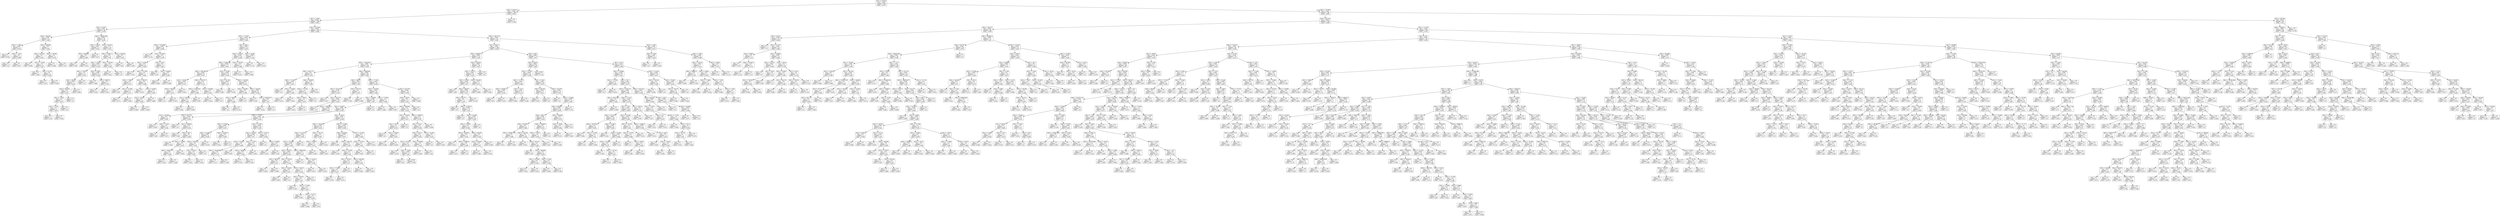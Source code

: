 digraph Tree {
node [shape=box] ;
0 [label="X[1] <= 70.975\nmse = 0.002\nsamples = 850\nvalue = 0.057"] ;
1 [label="X[2] <= 35.03\nmse = 0.002\nsamples = 289\nvalue = 0.041"] ;
0 -> 1 [labeldistance=2.5, labelangle=45, headlabel="True"] ;
2 [label="X[2] <= 4.206\nmse = 0.002\nsamples = 288\nvalue = 0.041"] ;
1 -> 2 ;
3 [label="X[2] <= 0.597\nmse = 0.001\nsamples = 44\nvalue = 0.024"] ;
2 -> 3 ;
4 [label="X[3] <= 60.478\nmse = 0.001\nsamples = 12\nvalue = 0.044"] ;
3 -> 4 ;
5 [label="X[2] <= -5.363\nmse = 0.001\nsamples = 5\nvalue = 0.018"] ;
4 -> 5 ;
6 [label="mse = 0.0\nsamples = 1\nvalue = 0.054"] ;
5 -> 6 ;
7 [label="X[2] <= -1.04\nmse = 0.0\nsamples = 4\nvalue = 0.009"] ;
5 -> 7 ;
8 [label="mse = 0.0\nsamples = 3\nvalue = 0.0"] ;
7 -> 8 ;
9 [label="mse = 0.0\nsamples = 1\nvalue = 0.037"] ;
7 -> 9 ;
10 [label="X[3] <= 69.849\nmse = 0.0\nsamples = 7\nvalue = 0.063"] ;
4 -> 10 ;
11 [label="X[3] <= 61.914\nmse = 0.0\nsamples = 5\nvalue = 0.056"] ;
10 -> 11 ;
12 [label="mse = 0.0\nsamples = 1\nvalue = 0.049"] ;
11 -> 12 ;
13 [label="X[2] <= -3.158\nmse = 0.0\nsamples = 4\nvalue = 0.057"] ;
11 -> 13 ;
14 [label="mse = 0.0\nsamples = 1\nvalue = 0.061"] ;
13 -> 14 ;
15 [label="X[2] <= 0.176\nmse = 0.0\nsamples = 3\nvalue = 0.056"] ;
13 -> 15 ;
16 [label="mse = 0.0\nsamples = 2\nvalue = 0.057"] ;
15 -> 16 ;
17 [label="mse = 0.0\nsamples = 1\nvalue = 0.056"] ;
15 -> 17 ;
18 [label="X[3] <= 76.656\nmse = 0.0\nsamples = 2\nvalue = 0.079"] ;
10 -> 18 ;
19 [label="mse = 0.0\nsamples = 1\nvalue = 0.088"] ;
18 -> 19 ;
20 [label="mse = 0.0\nsamples = 1\nvalue = 0.07"] ;
18 -> 20 ;
21 [label="X[0] <= 30645.309\nmse = 0.001\nsamples = 32\nvalue = 0.016"] ;
3 -> 21 ;
22 [label="X[2] <= 3.015\nmse = 0.001\nsamples = 3\nvalue = 0.052"] ;
21 -> 22 ;
23 [label="X[3] <= 66.806\nmse = 0.0\nsamples = 2\nvalue = 0.068"] ;
22 -> 23 ;
24 [label="mse = 0.0\nsamples = 1\nvalue = 0.08"] ;
23 -> 24 ;
25 [label="mse = -0.0\nsamples = 1\nvalue = 0.057"] ;
23 -> 25 ;
26 [label="mse = 0.0\nsamples = 1\nvalue = 0.02"] ;
22 -> 26 ;
27 [label="X[3] <= 81.832\nmse = 0.0\nsamples = 29\nvalue = 0.012"] ;
21 -> 27 ;
28 [label="X[0] <= 55621.5\nmse = 0.0\nsamples = 27\nvalue = 0.01"] ;
27 -> 28 ;
29 [label="X[2] <= 3.628\nmse = 0.001\nsamples = 15\nvalue = 0.016"] ;
28 -> 29 ;
30 [label="X[3] <= 70.621\nmse = 0.0\nsamples = 12\nvalue = 0.011"] ;
29 -> 30 ;
31 [label="X[3] <= 69.48\nmse = 0.001\nsamples = 7\nvalue = 0.019"] ;
30 -> 31 ;
32 [label="X[3] <= 64.433\nmse = 0.0\nsamples = 6\nvalue = 0.011"] ;
31 -> 32 ;
33 [label="X[2] <= 2.416\nmse = 0.0\nsamples = 3\nvalue = 0.021"] ;
32 -> 33 ;
34 [label="X[2] <= 2.126\nmse = 0.0\nsamples = 2\nvalue = 0.032"] ;
33 -> 34 ;
35 [label="mse = 0.0\nsamples = 1\nvalue = 0.03"] ;
34 -> 35 ;
36 [label="mse = 0.0\nsamples = 1\nvalue = 0.034"] ;
34 -> 36 ;
37 [label="mse = 0.0\nsamples = 1\nvalue = 0.0"] ;
33 -> 37 ;
38 [label="mse = 0.0\nsamples = 3\nvalue = 0.0"] ;
32 -> 38 ;
39 [label="mse = 0.0\nsamples = 1\nvalue = 0.068"] ;
31 -> 39 ;
40 [label="mse = 0.0\nsamples = 5\nvalue = 0.0"] ;
30 -> 40 ;
41 [label="X[2] <= 3.662\nmse = 0.001\nsamples = 3\nvalue = 0.034"] ;
29 -> 41 ;
42 [label="mse = 0.0\nsamples = 1\nvalue = 0.068"] ;
41 -> 42 ;
43 [label="X[3] <= 68.972\nmse = 0.0\nsamples = 2\nvalue = 0.018"] ;
41 -> 43 ;
44 [label="mse = 0.0\nsamples = 1\nvalue = 0.023"] ;
43 -> 44 ;
45 [label="mse = 0.0\nsamples = 1\nvalue = 0.012"] ;
43 -> 45 ;
46 [label="X[3] <= 58.145\nmse = 0.0\nsamples = 12\nvalue = 0.002"] ;
28 -> 46 ;
47 [label="mse = 0.0\nsamples = 1\nvalue = 0.024"] ;
46 -> 47 ;
48 [label="mse = 0.0\nsamples = 11\nvalue = 0.0"] ;
46 -> 48 ;
49 [label="X[3] <= 83.858\nmse = 0.0\nsamples = 2\nvalue = 0.047"] ;
27 -> 49 ;
50 [label="mse = 0.0\nsamples = 1\nvalue = 0.04"] ;
49 -> 50 ;
51 [label="mse = 0.0\nsamples = 1\nvalue = 0.054"] ;
49 -> 51 ;
52 [label="X[3] <= 61.839\nmse = 0.002\nsamples = 244\nvalue = 0.044"] ;
2 -> 52 ;
53 [label="X[2] <= 13.182\nmse = 0.002\nsamples = 33\nvalue = 0.064"] ;
52 -> 53 ;
54 [label="X[0] <= 3719.692\nmse = 0.001\nsamples = 12\nvalue = 0.084"] ;
53 -> 54 ;
55 [label="mse = 0.0\nsamples = 1\nvalue = 0.143"] ;
54 -> 55 ;
56 [label="X[1] <= 61.603\nmse = 0.0\nsamples = 11\nvalue = 0.078"] ;
54 -> 56 ;
57 [label="X[2] <= 4.584\nmse = 0.0\nsamples = 8\nvalue = 0.085"] ;
56 -> 57 ;
58 [label="mse = 0.0\nsamples = 1\nvalue = 0.105"] ;
57 -> 58 ;
59 [label="X[3] <= 57.169\nmse = 0.0\nsamples = 7\nvalue = 0.082"] ;
57 -> 59 ;
60 [label="X[2] <= 7.864\nmse = 0.0\nsamples = 3\nvalue = 0.071"] ;
59 -> 60 ;
61 [label="mse = 0.0\nsamples = 1\nvalue = 0.06"] ;
60 -> 61 ;
62 [label="X[1] <= 57.188\nmse = 0.0\nsamples = 2\nvalue = 0.077"] ;
60 -> 62 ;
63 [label="mse = 0.0\nsamples = 1\nvalue = 0.072"] ;
62 -> 63 ;
64 [label="mse = -0.0\nsamples = 1\nvalue = 0.082"] ;
62 -> 64 ;
65 [label="X[1] <= 48.472\nmse = 0.0\nsamples = 4\nvalue = 0.089"] ;
59 -> 65 ;
66 [label="mse = 0.0\nsamples = 1\nvalue = 0.079"] ;
65 -> 66 ;
67 [label="X[1] <= 55.981\nmse = 0.0\nsamples = 3\nvalue = 0.093"] ;
65 -> 67 ;
68 [label="X[2] <= 9.259\nmse = 0.0\nsamples = 2\nvalue = 0.095"] ;
67 -> 68 ;
69 [label="mse = 0.0\nsamples = 1\nvalue = 0.096"] ;
68 -> 69 ;
70 [label="mse = -0.0\nsamples = 1\nvalue = 0.094"] ;
68 -> 70 ;
71 [label="mse = 0.0\nsamples = 1\nvalue = 0.088"] ;
67 -> 71 ;
72 [label="X[2] <= 8.42\nmse = 0.0\nsamples = 3\nvalue = 0.061"] ;
56 -> 72 ;
73 [label="mse = 0.0\nsamples = 1\nvalue = 0.05"] ;
72 -> 73 ;
74 [label="X[1] <= 64.981\nmse = 0.0\nsamples = 2\nvalue = 0.067"] ;
72 -> 74 ;
75 [label="mse = 0.0\nsamples = 1\nvalue = 0.066"] ;
74 -> 75 ;
76 [label="mse = -0.0\nsamples = 1\nvalue = 0.068"] ;
74 -> 76 ;
77 [label="X[1] <= 66.2\nmse = 0.002\nsamples = 21\nvalue = 0.053"] ;
53 -> 77 ;
78 [label="X[3] <= 61.052\nmse = 0.001\nsamples = 19\nvalue = 0.046"] ;
77 -> 78 ;
79 [label="X[0] <= 2264.148\nmse = 0.001\nsamples = 17\nvalue = 0.041"] ;
78 -> 79 ;
80 [label="X[0] <= 828.285\nmse = 0.001\nsamples = 8\nvalue = 0.057"] ;
79 -> 80 ;
81 [label="X[2] <= 33.361\nmse = 0.001\nsamples = 3\nvalue = 0.027"] ;
80 -> 81 ;
82 [label="X[3] <= 49.452\nmse = 0.0\nsamples = 2\nvalue = 0.012"] ;
81 -> 82 ;
83 [label="mse = 0.0\nsamples = 1\nvalue = 0.0"] ;
82 -> 83 ;
84 [label="mse = 0.0\nsamples = 1\nvalue = 0.025"] ;
82 -> 84 ;
85 [label="mse = 0.0\nsamples = 1\nvalue = 0.055"] ;
81 -> 85 ;
86 [label="X[0] <= 1615.317\nmse = 0.0\nsamples = 5\nvalue = 0.075"] ;
80 -> 86 ;
87 [label="X[0] <= 1216.016\nmse = 0.0\nsamples = 3\nvalue = 0.088"] ;
86 -> 87 ;
88 [label="X[1] <= 39.248\nmse = 0.0\nsamples = 2\nvalue = 0.083"] ;
87 -> 88 ;
89 [label="mse = 0.0\nsamples = 1\nvalue = 0.082"] ;
88 -> 89 ;
90 [label="mse = 0.0\nsamples = 1\nvalue = 0.083"] ;
88 -> 90 ;
91 [label="mse = -0.0\nsamples = 1\nvalue = 0.097"] ;
87 -> 91 ;
92 [label="X[1] <= 43.488\nmse = 0.0\nsamples = 2\nvalue = 0.057"] ;
86 -> 92 ;
93 [label="mse = 0.0\nsamples = 1\nvalue = 0.045"] ;
92 -> 93 ;
94 [label="mse = 0.0\nsamples = 1\nvalue = 0.07"] ;
92 -> 94 ;
95 [label="X[3] <= 55.987\nmse = 0.001\nsamples = 9\nvalue = 0.026"] ;
79 -> 95 ;
96 [label="X[2] <= 14.756\nmse = 0.001\nsamples = 2\nvalue = 0.06"] ;
95 -> 96 ;
97 [label="mse = 0.0\nsamples = 1\nvalue = 0.093"] ;
96 -> 97 ;
98 [label="mse = -0.0\nsamples = 1\nvalue = 0.028"] ;
96 -> 98 ;
99 [label="X[2] <= 16.248\nmse = 0.001\nsamples = 7\nvalue = 0.016"] ;
95 -> 99 ;
100 [label="X[3] <= 58.495\nmse = 0.0\nsamples = 4\nvalue = 0.004"] ;
99 -> 100 ;
101 [label="X[3] <= 56.927\nmse = 0.0\nsamples = 2\nvalue = 0.008"] ;
100 -> 101 ;
102 [label="mse = 0.0\nsamples = 1\nvalue = 0.0"] ;
101 -> 102 ;
103 [label="mse = 0.0\nsamples = 1\nvalue = 0.015"] ;
101 -> 103 ;
104 [label="mse = 0.0\nsamples = 2\nvalue = 0.0"] ;
100 -> 104 ;
105 [label="X[2] <= 16.676\nmse = 0.001\nsamples = 3\nvalue = 0.033"] ;
99 -> 105 ;
106 [label="mse = 0.0\nsamples = 1\nvalue = 0.08"] ;
105 -> 106 ;
107 [label="X[0] <= 23859.557\nmse = 0.0\nsamples = 2\nvalue = 0.01"] ;
105 -> 107 ;
108 [label="mse = 0.0\nsamples = 1\nvalue = 0.019"] ;
107 -> 108 ;
109 [label="mse = 0.0\nsamples = 1\nvalue = 0.0"] ;
107 -> 109 ;
110 [label="X[2] <= 16.282\nmse = 0.0\nsamples = 2\nvalue = 0.086"] ;
78 -> 110 ;
111 [label="mse = 0.0\nsamples = 1\nvalue = 0.076"] ;
110 -> 111 ;
112 [label="mse = -0.0\nsamples = 1\nvalue = 0.096"] ;
110 -> 112 ;
113 [label="X[2] <= 16.88\nmse = 0.003\nsamples = 2\nvalue = 0.126"] ;
77 -> 113 ;
114 [label="mse = 0.0\nsamples = 1\nvalue = 0.178"] ;
113 -> 114 ;
115 [label="mse = -0.0\nsamples = 1\nvalue = 0.074"] ;
113 -> 115 ;
116 [label="X[0] <= 58172.0\nmse = 0.002\nsamples = 211\nvalue = 0.041"] ;
52 -> 116 ;
117 [label="X[1] <= 66.15\nmse = 0.001\nsamples = 199\nvalue = 0.039"] ;
116 -> 117 ;
118 [label="X[0] <= 46058.5\nmse = 0.001\nsamples = 127\nvalue = 0.032"] ;
117 -> 118 ;
119 [label="X[0] <= 1166.019\nmse = 0.001\nsamples = 92\nvalue = 0.039"] ;
118 -> 119 ;
120 [label="X[0] <= 602.277\nmse = 0.0\nsamples = 9\nvalue = 0.016"] ;
119 -> 120 ;
121 [label="X[3] <= 71.182\nmse = 0.001\nsamples = 3\nvalue = 0.031"] ;
120 -> 121 ;
122 [label="mse = 0.0\nsamples = 1\nvalue = 0.0"] ;
121 -> 122 ;
123 [label="X[2] <= 23.946\nmse = 0.0\nsamples = 2\nvalue = 0.046"] ;
121 -> 123 ;
124 [label="mse = 0.0\nsamples = 1\nvalue = 0.033"] ;
123 -> 124 ;
125 [label="mse = 0.0\nsamples = 1\nvalue = 0.058"] ;
123 -> 125 ;
126 [label="X[3] <= 80.803\nmse = 0.0\nsamples = 6\nvalue = 0.008"] ;
120 -> 126 ;
127 [label="X[3] <= 71.726\nmse = 0.0\nsamples = 5\nvalue = 0.005"] ;
126 -> 127 ;
128 [label="X[0] <= 790.4\nmse = 0.0\nsamples = 2\nvalue = 0.013"] ;
127 -> 128 ;
129 [label="mse = 0.0\nsamples = 1\nvalue = 0.025"] ;
128 -> 129 ;
130 [label="mse = 0.0\nsamples = 1\nvalue = 0.0"] ;
128 -> 130 ;
131 [label="mse = 0.0\nsamples = 3\nvalue = 0.0"] ;
127 -> 131 ;
132 [label="mse = 0.0\nsamples = 1\nvalue = 0.025"] ;
126 -> 132 ;
133 [label="X[0] <= 4850.09\nmse = 0.001\nsamples = 83\nvalue = 0.041"] ;
119 -> 133 ;
134 [label="X[3] <= 84.07\nmse = 0.001\nsamples = 13\nvalue = 0.06"] ;
133 -> 134 ;
135 [label="X[1] <= 31.474\nmse = 0.001\nsamples = 11\nvalue = 0.052"] ;
134 -> 135 ;
136 [label="mse = 0.0\nsamples = 1\nvalue = 0.105"] ;
135 -> 136 ;
137 [label="X[1] <= 36.135\nmse = 0.001\nsamples = 10\nvalue = 0.047"] ;
135 -> 137 ;
138 [label="mse = 0.0\nsamples = 1\nvalue = 0.0"] ;
137 -> 138 ;
139 [label="X[0] <= 1536.821\nmse = 0.001\nsamples = 9\nvalue = 0.052"] ;
137 -> 139 ;
140 [label="X[1] <= 36.509\nmse = 0.0\nsamples = 3\nvalue = 0.067"] ;
139 -> 140 ;
141 [label="mse = 0.0\nsamples = 1\nvalue = 0.039"] ;
140 -> 141 ;
142 [label="X[3] <= 75.19\nmse = 0.0\nsamples = 2\nvalue = 0.08"] ;
140 -> 142 ;
143 [label="mse = 0.0\nsamples = 1\nvalue = 0.09"] ;
142 -> 143 ;
144 [label="mse = -0.0\nsamples = 1\nvalue = 0.071"] ;
142 -> 144 ;
145 [label="X[1] <= 45.214\nmse = 0.001\nsamples = 6\nvalue = 0.045"] ;
139 -> 145 ;
146 [label="mse = 0.0\nsamples = 1\nvalue = 0.0"] ;
145 -> 146 ;
147 [label="X[1] <= 48.843\nmse = 0.0\nsamples = 5\nvalue = 0.054"] ;
145 -> 147 ;
148 [label="mse = 0.0\nsamples = 1\nvalue = 0.08"] ;
147 -> 148 ;
149 [label="X[3] <= 69.2\nmse = 0.0\nsamples = 4\nvalue = 0.048"] ;
147 -> 149 ;
150 [label="mse = 0.0\nsamples = 1\nvalue = 0.034"] ;
149 -> 150 ;
151 [label="X[3] <= 73.946\nmse = 0.0\nsamples = 3\nvalue = 0.053"] ;
149 -> 151 ;
152 [label="X[0] <= 4633.077\nmse = 0.0\nsamples = 2\nvalue = 0.049"] ;
151 -> 152 ;
153 [label="mse = 0.0\nsamples = 1\nvalue = 0.051"] ;
152 -> 153 ;
154 [label="mse = 0.0\nsamples = 1\nvalue = 0.048"] ;
152 -> 154 ;
155 [label="mse = -0.0\nsamples = 1\nvalue = 0.059"] ;
151 -> 155 ;
156 [label="X[3] <= 84.713\nmse = 0.0\nsamples = 2\nvalue = 0.102"] ;
134 -> 156 ;
157 [label="mse = 0.0\nsamples = 1\nvalue = 0.106"] ;
156 -> 157 ;
158 [label="mse = 0.0\nsamples = 1\nvalue = 0.098"] ;
156 -> 158 ;
159 [label="X[3] <= 77.195\nmse = 0.001\nsamples = 70\nvalue = 0.038"] ;
133 -> 159 ;
160 [label="X[3] <= 76.929\nmse = 0.001\nsamples = 52\nvalue = 0.043"] ;
159 -> 160 ;
161 [label="X[3] <= 76.608\nmse = 0.001\nsamples = 50\nvalue = 0.04"] ;
160 -> 161 ;
162 [label="X[2] <= 16.907\nmse = 0.001\nsamples = 48\nvalue = 0.042"] ;
161 -> 162 ;
163 [label="X[3] <= 72.831\nmse = 0.001\nsamples = 21\nvalue = 0.034"] ;
162 -> 163 ;
164 [label="X[2] <= 14.509\nmse = 0.001\nsamples = 11\nvalue = 0.017"] ;
163 -> 164 ;
165 [label="X[2] <= 12.686\nmse = 0.001\nsamples = 6\nvalue = 0.028"] ;
164 -> 165 ;
166 [label="X[0] <= 25316.0\nmse = 0.0\nsamples = 5\nvalue = 0.019"] ;
165 -> 166 ;
167 [label="X[2] <= 9.013\nmse = 0.0\nsamples = 3\nvalue = 0.032"] ;
166 -> 167 ;
168 [label="mse = 0.0\nsamples = 2\nvalue = 0.032"] ;
167 -> 168 ;
169 [label="mse = -0.0\nsamples = 1\nvalue = 0.031"] ;
167 -> 169 ;
170 [label="mse = 0.0\nsamples = 2\nvalue = 0.0"] ;
166 -> 170 ;
171 [label="mse = -0.0\nsamples = 1\nvalue = 0.076"] ;
165 -> 171 ;
172 [label="X[0] <= 41583.5\nmse = 0.0\nsamples = 5\nvalue = 0.003"] ;
164 -> 172 ;
173 [label="mse = 0.0\nsamples = 1\nvalue = 0.014"] ;
172 -> 173 ;
174 [label="mse = 0.0\nsamples = 4\nvalue = 0.0"] ;
172 -> 174 ;
175 [label="X[2] <= 15.837\nmse = 0.001\nsamples = 10\nvalue = 0.053"] ;
163 -> 175 ;
176 [label="X[1] <= 56.146\nmse = 0.001\nsamples = 6\nvalue = 0.07"] ;
175 -> 176 ;
177 [label="X[2] <= 13.462\nmse = 0.0\nsamples = 3\nvalue = 0.098"] ;
176 -> 177 ;
178 [label="X[0] <= 25149.866\nmse = 0.0\nsamples = 2\nvalue = 0.113"] ;
177 -> 178 ;
179 [label="mse = 0.0\nsamples = 1\nvalue = 0.117"] ;
178 -> 179 ;
180 [label="mse = 0.0\nsamples = 1\nvalue = 0.109"] ;
178 -> 180 ;
181 [label="mse = -0.0\nsamples = 1\nvalue = 0.067"] ;
177 -> 181 ;
182 [label="X[2] <= 15.075\nmse = 0.0\nsamples = 3\nvalue = 0.043"] ;
176 -> 182 ;
183 [label="X[0] <= 26260.5\nmse = 0.0\nsamples = 2\nvalue = 0.034"] ;
182 -> 183 ;
184 [label="mse = 0.0\nsamples = 1\nvalue = 0.025"] ;
183 -> 184 ;
185 [label="mse = -0.0\nsamples = 1\nvalue = 0.042"] ;
183 -> 185 ;
186 [label="mse = 0.0\nsamples = 1\nvalue = 0.062"] ;
182 -> 186 ;
187 [label="X[2] <= 15.975\nmse = 0.0\nsamples = 4\nvalue = 0.026"] ;
175 -> 187 ;
188 [label="mse = 0.0\nsamples = 1\nvalue = 0.0"] ;
187 -> 188 ;
189 [label="X[2] <= 16.006\nmse = 0.0\nsamples = 3\nvalue = 0.035"] ;
187 -> 189 ;
190 [label="mse = 0.0\nsamples = 1\nvalue = 0.025"] ;
189 -> 190 ;
191 [label="mse = 0.0\nsamples = 2\nvalue = 0.04"] ;
189 -> 191 ;
192 [label="X[1] <= 58.52\nmse = 0.001\nsamples = 27\nvalue = 0.048"] ;
162 -> 192 ;
193 [label="X[3] <= 75.544\nmse = 0.001\nsamples = 17\nvalue = 0.039"] ;
192 -> 193 ;
194 [label="X[3] <= 73.719\nmse = 0.001\nsamples = 14\nvalue = 0.033"] ;
193 -> 194 ;
195 [label="X[1] <= 51.566\nmse = 0.001\nsamples = 12\nvalue = 0.038"] ;
194 -> 195 ;
196 [label="X[3] <= 69.207\nmse = 0.001\nsamples = 9\nvalue = 0.045"] ;
195 -> 196 ;
197 [label="X[3] <= 68.411\nmse = 0.0\nsamples = 2\nvalue = 0.077"] ;
196 -> 197 ;
198 [label="mse = 0.0\nsamples = 1\nvalue = 0.084"] ;
197 -> 198 ;
199 [label="mse = -0.0\nsamples = 1\nvalue = 0.069"] ;
197 -> 199 ;
200 [label="X[2] <= 19.414\nmse = 0.0\nsamples = 7\nvalue = 0.036"] ;
196 -> 200 ;
201 [label="X[2] <= 18.481\nmse = 0.0\nsamples = 2\nvalue = 0.021"] ;
200 -> 201 ;
202 [label="mse = 0.0\nsamples = 1\nvalue = 0.042"] ;
201 -> 202 ;
203 [label="mse = 0.0\nsamples = 1\nvalue = 0.0"] ;
201 -> 203 ;
204 [label="X[2] <= 24.532\nmse = 0.0\nsamples = 5\nvalue = 0.043"] ;
200 -> 204 ;
205 [label="X[2] <= 20.037\nmse = 0.0\nsamples = 4\nvalue = 0.05"] ;
204 -> 205 ;
206 [label="mse = 0.0\nsamples = 1\nvalue = 0.042"] ;
205 -> 206 ;
207 [label="X[3] <= 72.293\nmse = 0.0\nsamples = 3\nvalue = 0.052"] ;
205 -> 207 ;
208 [label="mse = 0.0\nsamples = 1\nvalue = 0.061"] ;
207 -> 208 ;
209 [label="X[3] <= 73.212\nmse = 0.0\nsamples = 2\nvalue = 0.048"] ;
207 -> 209 ;
210 [label="mse = 0.0\nsamples = 1\nvalue = 0.046"] ;
209 -> 210 ;
211 [label="mse = 0.0\nsamples = 1\nvalue = 0.05"] ;
209 -> 211 ;
212 [label="mse = 0.0\nsamples = 1\nvalue = 0.015"] ;
204 -> 212 ;
213 [label="X[0] <= 6602.618\nmse = 0.0\nsamples = 3\nvalue = 0.017"] ;
195 -> 213 ;
214 [label="mse = 0.0\nsamples = 1\nvalue = 0.0"] ;
213 -> 214 ;
215 [label="X[1] <= 55.612\nmse = 0.0\nsamples = 2\nvalue = 0.026"] ;
213 -> 215 ;
216 [label="mse = 0.0\nsamples = 1\nvalue = 0.027"] ;
215 -> 216 ;
217 [label="mse = 0.0\nsamples = 1\nvalue = 0.025"] ;
215 -> 217 ;
218 [label="mse = 0.0\nsamples = 2\nvalue = 0.0"] ;
194 -> 218 ;
219 [label="X[3] <= 76.125\nmse = 0.0\nsamples = 3\nvalue = 0.067"] ;
193 -> 219 ;
220 [label="X[2] <= 19.887\nmse = 0.0\nsamples = 2\nvalue = 0.075"] ;
219 -> 220 ;
221 [label="mse = 0.0\nsamples = 1\nvalue = 0.083"] ;
220 -> 221 ;
222 [label="mse = 0.0\nsamples = 1\nvalue = 0.067"] ;
220 -> 222 ;
223 [label="mse = -0.0\nsamples = 1\nvalue = 0.053"] ;
219 -> 223 ;
224 [label="X[3] <= 71.368\nmse = 0.001\nsamples = 10\nvalue = 0.065"] ;
192 -> 224 ;
225 [label="X[3] <= 64.846\nmse = 0.001\nsamples = 7\nvalue = 0.057"] ;
224 -> 225 ;
226 [label="mse = 0.0\nsamples = 1\nvalue = 0.085"] ;
225 -> 226 ;
227 [label="X[3] <= 66.154\nmse = 0.0\nsamples = 6\nvalue = 0.052"] ;
225 -> 227 ;
228 [label="mse = 0.0\nsamples = 1\nvalue = 0.013"] ;
227 -> 228 ;
229 [label="X[3] <= 67.536\nmse = 0.0\nsamples = 5\nvalue = 0.06"] ;
227 -> 229 ;
230 [label="X[2] <= 19.557\nmse = 0.0\nsamples = 3\nvalue = 0.07"] ;
229 -> 230 ;
231 [label="X[2] <= 17.943\nmse = 0.0\nsamples = 2\nvalue = 0.077"] ;
230 -> 231 ;
232 [label="mse = 0.0\nsamples = 1\nvalue = 0.078"] ;
231 -> 232 ;
233 [label="mse = 0.0\nsamples = 1\nvalue = 0.075"] ;
231 -> 233 ;
234 [label="mse = 0.0\nsamples = 1\nvalue = 0.057"] ;
230 -> 234 ;
235 [label="X[3] <= 69.338\nmse = 0.0\nsamples = 2\nvalue = 0.045"] ;
229 -> 235 ;
236 [label="mse = 0.0\nsamples = 1\nvalue = 0.044"] ;
235 -> 236 ;
237 [label="mse = 0.0\nsamples = 1\nvalue = 0.047"] ;
235 -> 237 ;
238 [label="X[2] <= 22.236\nmse = 0.0\nsamples = 3\nvalue = 0.083"] ;
224 -> 238 ;
239 [label="X[3] <= 72.191\nmse = 0.0\nsamples = 2\nvalue = 0.097"] ;
238 -> 239 ;
240 [label="mse = 0.0\nsamples = 1\nvalue = 0.087"] ;
239 -> 240 ;
241 [label="mse = 0.0\nsamples = 1\nvalue = 0.107"] ;
239 -> 241 ;
242 [label="mse = -0.0\nsamples = 1\nvalue = 0.055"] ;
238 -> 242 ;
243 [label="mse = 0.0\nsamples = 2\nvalue = 0.0"] ;
161 -> 243 ;
244 [label="X[3] <= 77.038\nmse = 0.0\nsamples = 2\nvalue = 0.095"] ;
160 -> 244 ;
245 [label="mse = 0.0\nsamples = 1\nvalue = 0.094"] ;
244 -> 245 ;
246 [label="mse = 0.0\nsamples = 1\nvalue = 0.097"] ;
244 -> 246 ;
247 [label="X[1] <= 62.105\nmse = 0.001\nsamples = 18\nvalue = 0.025"] ;
159 -> 247 ;
248 [label="X[3] <= 84.85\nmse = 0.0\nsamples = 17\nvalue = 0.021"] ;
247 -> 248 ;
249 [label="X[3] <= 80.009\nmse = 0.0\nsamples = 15\nvalue = 0.024"] ;
248 -> 249 ;
250 [label="X[3] <= 79.292\nmse = 0.0\nsamples = 6\nvalue = 0.012"] ;
249 -> 250 ;
251 [label="X[1] <= 52.8\nmse = 0.0\nsamples = 3\nvalue = 0.025"] ;
250 -> 251 ;
252 [label="mse = 0.0\nsamples = 1\nvalue = 0.0"] ;
251 -> 252 ;
253 [label="X[3] <= 78.467\nmse = 0.0\nsamples = 2\nvalue = 0.037"] ;
251 -> 253 ;
254 [label="mse = 0.0\nsamples = 1\nvalue = 0.048"] ;
253 -> 254 ;
255 [label="mse = 0.0\nsamples = 1\nvalue = 0.026"] ;
253 -> 255 ;
256 [label="mse = 0.0\nsamples = 3\nvalue = 0.0"] ;
250 -> 256 ;
257 [label="X[0] <= 43836.5\nmse = 0.0\nsamples = 9\nvalue = 0.031"] ;
249 -> 257 ;
258 [label="X[1] <= 55.41\nmse = 0.0\nsamples = 8\nvalue = 0.029"] ;
257 -> 258 ;
259 [label="X[3] <= 83.11\nmse = 0.0\nsamples = 6\nvalue = 0.034"] ;
258 -> 259 ;
260 [label="X[1] <= 47.615\nmse = 0.0\nsamples = 4\nvalue = 0.031"] ;
259 -> 260 ;
261 [label="mse = 0.0\nsamples = 1\nvalue = 0.033"] ;
260 -> 261 ;
262 [label="X[2] <= 15.86\nmse = 0.001\nsamples = 3\nvalue = 0.03"] ;
260 -> 262 ;
263 [label="mse = 0.0\nsamples = 1\nvalue = 0.03"] ;
262 -> 263 ;
264 [label="mse = 0.001\nsamples = 2\nvalue = 0.029"] ;
262 -> 264 ;
265 [label="X[3] <= 83.894\nmse = 0.0\nsamples = 2\nvalue = 0.042"] ;
259 -> 265 ;
266 [label="mse = 0.0\nsamples = 1\nvalue = 0.044"] ;
265 -> 266 ;
267 [label="mse = 0.0\nsamples = 1\nvalue = 0.04"] ;
265 -> 267 ;
268 [label="X[2] <= 14.381\nmse = 0.0\nsamples = 2\nvalue = 0.013"] ;
258 -> 268 ;
269 [label="mse = 0.0\nsamples = 1\nvalue = 0.0"] ;
268 -> 269 ;
270 [label="mse = 0.0\nsamples = 1\nvalue = 0.026"] ;
268 -> 270 ;
271 [label="mse = 0.0\nsamples = 1\nvalue = 0.048"] ;
257 -> 271 ;
272 [label="mse = 0.0\nsamples = 2\nvalue = 0.0"] ;
248 -> 272 ;
273 [label="mse = 0.0\nsamples = 1\nvalue = 0.089"] ;
247 -> 273 ;
274 [label="X[3] <= 68.925\nmse = 0.001\nsamples = 35\nvalue = 0.015"] ;
118 -> 274 ;
275 [label="X[2] <= 15.971\nmse = 0.001\nsamples = 21\nvalue = 0.025"] ;
274 -> 275 ;
276 [label="X[2] <= 4.256\nmse = 0.001\nsamples = 19\nvalue = 0.02"] ;
275 -> 276 ;
277 [label="mse = 0.0\nsamples = 1\nvalue = 0.08"] ;
276 -> 277 ;
278 [label="X[3] <= 68.807\nmse = 0.001\nsamples = 18\nvalue = 0.017"] ;
276 -> 278 ;
279 [label="X[3] <= 64.271\nmse = 0.0\nsamples = 17\nvalue = 0.013"] ;
278 -> 279 ;
280 [label="mse = 0.0\nsamples = 6\nvalue = 0.0"] ;
279 -> 280 ;
281 [label="X[0] <= 47433.5\nmse = 0.001\nsamples = 11\nvalue = 0.02"] ;
279 -> 281 ;
282 [label="mse = 0.0\nsamples = 3\nvalue = 0.0"] ;
281 -> 282 ;
283 [label="X[2] <= 14.926\nmse = 0.001\nsamples = 8\nvalue = 0.028"] ;
281 -> 283 ;
284 [label="X[2] <= 13.952\nmse = 0.0\nsamples = 6\nvalue = 0.038"] ;
283 -> 284 ;
285 [label="X[0] <= 50746.0\nmse = 0.0\nsamples = 3\nvalue = 0.019"] ;
284 -> 285 ;
286 [label="mse = 0.0\nsamples = 1\nvalue = 0.041"] ;
285 -> 286 ;
287 [label="X[0] <= 53982.0\nmse = 0.0\nsamples = 2\nvalue = 0.008"] ;
285 -> 287 ;
288 [label="mse = 0.0\nsamples = 1\nvalue = 0.017"] ;
287 -> 288 ;
289 [label="mse = 0.0\nsamples = 1\nvalue = 0.0"] ;
287 -> 289 ;
290 [label="X[3] <= 66.933\nmse = 0.0\nsamples = 3\nvalue = 0.056"] ;
284 -> 290 ;
291 [label="X[3] <= 64.954\nmse = 0.0\nsamples = 2\nvalue = 0.052"] ;
290 -> 291 ;
292 [label="mse = 0.0\nsamples = 1\nvalue = 0.048"] ;
291 -> 292 ;
293 [label="mse = -0.0\nsamples = 1\nvalue = 0.055"] ;
291 -> 293 ;
294 [label="mse = 0.0\nsamples = 1\nvalue = 0.064"] ;
290 -> 294 ;
295 [label="mse = 0.0\nsamples = 2\nvalue = 0.0"] ;
283 -> 295 ;
296 [label="mse = 0.0\nsamples = 1\nvalue = 0.074"] ;
278 -> 296 ;
297 [label="X[3] <= 64.405\nmse = 0.0\nsamples = 2\nvalue = 0.075"] ;
275 -> 297 ;
298 [label="mse = 0.0\nsamples = 1\nvalue = 0.069"] ;
297 -> 298 ;
299 [label="mse = 0.0\nsamples = 1\nvalue = 0.081"] ;
297 -> 299 ;
300 [label="mse = 0.0\nsamples = 14\nvalue = 0.0"] ;
274 -> 300 ;
301 [label="X[3] <= 69.3\nmse = 0.002\nsamples = 72\nvalue = 0.05"] ;
117 -> 301 ;
302 [label="X[3] <= 69.22\nmse = 0.002\nsamples = 25\nvalue = 0.062"] ;
301 -> 302 ;
303 [label="X[2] <= 12.335\nmse = 0.001\nsamples = 23\nvalue = 0.058"] ;
302 -> 303 ;
304 [label="X[2] <= 11.112\nmse = 0.002\nsamples = 4\nvalue = 0.089"] ;
303 -> 304 ;
305 [label="X[0] <= 47564.5\nmse = 0.001\nsamples = 2\nvalue = 0.055"] ;
304 -> 305 ;
306 [label="mse = 0.0\nsamples = 1\nvalue = 0.03"] ;
305 -> 306 ;
307 [label="mse = 0.0\nsamples = 1\nvalue = 0.079"] ;
305 -> 307 ;
308 [label="X[2] <= 12.0\nmse = 0.001\nsamples = 2\nvalue = 0.123"] ;
304 -> 308 ;
309 [label="mse = 0.0\nsamples = 1\nvalue = 0.099"] ;
308 -> 309 ;
310 [label="mse = -0.0\nsamples = 1\nvalue = 0.146"] ;
308 -> 310 ;
311 [label="X[2] <= 13.81\nmse = 0.001\nsamples = 19\nvalue = 0.051"] ;
303 -> 311 ;
312 [label="X[3] <= 66.759\nmse = 0.001\nsamples = 3\nvalue = 0.017"] ;
311 -> 312 ;
313 [label="mse = 0.0\nsamples = 1\nvalue = 0.051"] ;
312 -> 313 ;
314 [label="mse = 0.0\nsamples = 2\nvalue = 0.0"] ;
312 -> 314 ;
315 [label="X[3] <= 62.976\nmse = 0.001\nsamples = 16\nvalue = 0.057"] ;
311 -> 315 ;
316 [label="mse = 0.0\nsamples = 1\nvalue = 0.0"] ;
315 -> 316 ;
317 [label="X[2] <= 23.889\nmse = 0.001\nsamples = 15\nvalue = 0.061"] ;
315 -> 317 ;
318 [label="X[3] <= 68.695\nmse = 0.001\nsamples = 14\nvalue = 0.058"] ;
317 -> 318 ;
319 [label="X[3] <= 68.17\nmse = 0.001\nsamples = 11\nvalue = 0.053"] ;
318 -> 319 ;
320 [label="X[3] <= 64.005\nmse = 0.0\nsamples = 8\nvalue = 0.064"] ;
319 -> 320 ;
321 [label="X[0] <= 24363.754\nmse = 0.0\nsamples = 2\nvalue = 0.084"] ;
320 -> 321 ;
322 [label="mse = 0.0\nsamples = 1\nvalue = 0.075"] ;
321 -> 322 ;
323 [label="mse = -0.0\nsamples = 1\nvalue = 0.093"] ;
321 -> 323 ;
324 [label="X[3] <= 64.338\nmse = 0.0\nsamples = 6\nvalue = 0.058"] ;
320 -> 324 ;
325 [label="mse = 0.0\nsamples = 1\nvalue = 0.031"] ;
324 -> 325 ;
326 [label="X[3] <= 65.517\nmse = 0.0\nsamples = 5\nvalue = 0.063"] ;
324 -> 326 ;
327 [label="mse = 0.0\nsamples = 1\nvalue = 0.08"] ;
326 -> 327 ;
328 [label="X[3] <= 66.808\nmse = 0.0\nsamples = 4\nvalue = 0.058"] ;
326 -> 328 ;
329 [label="X[2] <= 16.338\nmse = 0.0\nsamples = 2\nvalue = 0.054"] ;
328 -> 329 ;
330 [label="mse = 0.0\nsamples = 1\nvalue = 0.052"] ;
329 -> 330 ;
331 [label="mse = -0.0\nsamples = 1\nvalue = 0.055"] ;
329 -> 331 ;
332 [label="X[2] <= 15.56\nmse = 0.0\nsamples = 2\nvalue = 0.063"] ;
328 -> 332 ;
333 [label="mse = 0.0\nsamples = 1\nvalue = 0.062"] ;
332 -> 333 ;
334 [label="mse = 0.0\nsamples = 1\nvalue = 0.065"] ;
332 -> 334 ;
335 [label="X[0] <= 29169.0\nmse = 0.0\nsamples = 3\nvalue = 0.022"] ;
319 -> 335 ;
336 [label="X[2] <= 17.671\nmse = 0.0\nsamples = 2\nvalue = 0.033"] ;
335 -> 336 ;
337 [label="mse = 0.0\nsamples = 1\nvalue = 0.03"] ;
336 -> 337 ;
338 [label="mse = -0.0\nsamples = 1\nvalue = 0.036"] ;
336 -> 338 ;
339 [label="mse = 0.0\nsamples = 1\nvalue = 0.0"] ;
335 -> 339 ;
340 [label="X[3] <= 69.049\nmse = 0.0\nsamples = 3\nvalue = 0.079"] ;
318 -> 340 ;
341 [label="X[2] <= 16.89\nmse = 0.0\nsamples = 2\nvalue = 0.094"] ;
340 -> 341 ;
342 [label="mse = 0.0\nsamples = 1\nvalue = 0.101"] ;
341 -> 342 ;
343 [label="mse = 0.0\nsamples = 1\nvalue = 0.087"] ;
341 -> 343 ;
344 [label="mse = -0.0\nsamples = 1\nvalue = 0.05"] ;
340 -> 344 ;
345 [label="mse = -0.0\nsamples = 1\nvalue = 0.101"] ;
317 -> 345 ;
346 [label="mse = 0.002\nsamples = 2\nvalue = 0.118"] ;
302 -> 346 ;
347 [label="X[1] <= 70.3\nmse = 0.002\nsamples = 47\nvalue = 0.044"] ;
301 -> 347 ;
348 [label="X[3] <= 70.868\nmse = 0.002\nsamples = 37\nvalue = 0.051"] ;
347 -> 348 ;
349 [label="X[2] <= 17.104\nmse = 0.0\nsamples = 4\nvalue = 0.005"] ;
348 -> 349 ;
350 [label="mse = 0.0\nsamples = 3\nvalue = 0.0"] ;
349 -> 350 ;
351 [label="mse = 0.0\nsamples = 1\nvalue = 0.018"] ;
349 -> 351 ;
352 [label="X[3] <= 76.7\nmse = 0.002\nsamples = 33\nvalue = 0.057"] ;
348 -> 352 ;
353 [label="X[0] <= 21533.15\nmse = 0.002\nsamples = 22\nvalue = 0.066"] ;
352 -> 353 ;
354 [label="X[0] <= 8527.385\nmse = 0.0\nsamples = 2\nvalue = 0.004"] ;
353 -> 354 ;
355 [label="mse = 0.0\nsamples = 1\nvalue = 0.0"] ;
354 -> 355 ;
356 [label="mse = 0.0\nsamples = 1\nvalue = 0.008"] ;
354 -> 356 ;
357 [label="X[3] <= 75.742\nmse = 0.001\nsamples = 20\nvalue = 0.073"] ;
353 -> 357 ;
358 [label="X[3] <= 73.8\nmse = 0.001\nsamples = 18\nvalue = 0.069"] ;
357 -> 358 ;
359 [label="X[0] <= 52273.0\nmse = 0.001\nsamples = 10\nvalue = 0.079"] ;
358 -> 359 ;
360 [label="X[0] <= 36719.65\nmse = 0.0\nsamples = 4\nvalue = 0.054"] ;
359 -> 360 ;
361 [label="mse = 0.0\nsamples = 1\nvalue = 0.065"] ;
360 -> 361 ;
362 [label="X[2] <= 17.303\nmse = 0.0\nsamples = 3\nvalue = 0.05"] ;
360 -> 362 ;
363 [label="mse = 0.0\nsamples = 2\nvalue = 0.05"] ;
362 -> 363 ;
364 [label="mse = 0.0\nsamples = 1\nvalue = 0.049"] ;
362 -> 364 ;
365 [label="X[3] <= 71.662\nmse = 0.001\nsamples = 6\nvalue = 0.095"] ;
359 -> 365 ;
366 [label="mse = 0.0\nsamples = 1\nvalue = 0.142"] ;
365 -> 366 ;
367 [label="X[3] <= 73.594\nmse = 0.001\nsamples = 5\nvalue = 0.086"] ;
365 -> 367 ;
368 [label="X[2] <= 14.596\nmse = 0.0\nsamples = 4\nvalue = 0.075"] ;
367 -> 368 ;
369 [label="mse = 0.0\nsamples = 1\nvalue = 0.059"] ;
368 -> 369 ;
370 [label="X[2] <= 14.716\nmse = 0.0\nsamples = 3\nvalue = 0.08"] ;
368 -> 370 ;
371 [label="mse = 0.0\nsamples = 1\nvalue = 0.074"] ;
370 -> 371 ;
372 [label="mse = 0.0\nsamples = 2\nvalue = 0.083"] ;
370 -> 372 ;
373 [label="mse = -0.0\nsamples = 1\nvalue = 0.13"] ;
367 -> 373 ;
374 [label="X[2] <= 13.708\nmse = 0.001\nsamples = 8\nvalue = 0.058"] ;
358 -> 374 ;
375 [label="X[3] <= 75.579\nmse = 0.0\nsamples = 4\nvalue = 0.08"] ;
374 -> 375 ;
376 [label="X[3] <= 75.079\nmse = 0.0\nsamples = 3\nvalue = 0.089"] ;
375 -> 376 ;
377 [label="mse = 0.0\nsamples = 1\nvalue = 0.1"] ;
376 -> 377 ;
378 [label="X[2] <= 8.935\nmse = 0.0\nsamples = 2\nvalue = 0.084"] ;
376 -> 378 ;
379 [label="mse = 0.0\nsamples = 1\nvalue = 0.083"] ;
378 -> 379 ;
380 [label="mse = -0.0\nsamples = 1\nvalue = 0.085"] ;
378 -> 380 ;
381 [label="mse = 0.0\nsamples = 1\nvalue = 0.052"] ;
375 -> 381 ;
382 [label="X[0] <= 47946.5\nmse = 0.002\nsamples = 4\nvalue = 0.036"] ;
374 -> 382 ;
383 [label="mse = 0.0\nsamples = 1\nvalue = 0.105"] ;
382 -> 383 ;
384 [label="X[1] <= 66.3\nmse = 0.0\nsamples = 3\nvalue = 0.013"] ;
382 -> 384 ;
385 [label="mse = 0.0\nsamples = 1\nvalue = 0.029"] ;
384 -> 385 ;
386 [label="X[2] <= 14.652\nmse = 0.0\nsamples = 2\nvalue = 0.005"] ;
384 -> 386 ;
387 [label="mse = 0.0\nsamples = 1\nvalue = 0.009"] ;
386 -> 387 ;
388 [label="mse = 0.0\nsamples = 1\nvalue = 0.0"] ;
386 -> 388 ;
389 [label="X[1] <= 66.25\nmse = 0.0\nsamples = 2\nvalue = 0.102"] ;
357 -> 389 ;
390 [label="mse = 0.0\nsamples = 1\nvalue = 0.097"] ;
389 -> 390 ;
391 [label="mse = 0.0\nsamples = 1\nvalue = 0.107"] ;
389 -> 391 ;
392 [label="X[0] <= 52273.0\nmse = 0.001\nsamples = 11\nvalue = 0.038"] ;
352 -> 392 ;
393 [label="X[3] <= 88.023\nmse = 0.001\nsamples = 7\nvalue = 0.049"] ;
392 -> 393 ;
394 [label="X[2] <= 12.307\nmse = 0.0\nsamples = 6\nvalue = 0.055"] ;
393 -> 394 ;
395 [label="X[2] <= 9.3\nmse = 0.0\nsamples = 2\nvalue = 0.037"] ;
394 -> 395 ;
396 [label="mse = 0.0\nsamples = 1\nvalue = 0.05"] ;
395 -> 396 ;
397 [label="mse = 0.0\nsamples = 1\nvalue = 0.023"] ;
395 -> 397 ;
398 [label="X[3] <= 77.38\nmse = 0.0\nsamples = 4\nvalue = 0.064"] ;
394 -> 398 ;
399 [label="mse = 0.0\nsamples = 1\nvalue = 0.083"] ;
398 -> 399 ;
400 [label="X[3] <= 79.75\nmse = 0.0\nsamples = 3\nvalue = 0.058"] ;
398 -> 400 ;
401 [label="X[2] <= 15.779\nmse = 0.0\nsamples = 2\nvalue = 0.05"] ;
400 -> 401 ;
402 [label="mse = 0.0\nsamples = 1\nvalue = 0.051"] ;
401 -> 402 ;
403 [label="mse = 0.0\nsamples = 1\nvalue = 0.049"] ;
401 -> 403 ;
404 [label="mse = 0.0\nsamples = 1\nvalue = 0.073"] ;
400 -> 404 ;
405 [label="mse = 0.0\nsamples = 1\nvalue = 0.011"] ;
393 -> 405 ;
406 [label="X[1] <= 68.3\nmse = 0.001\nsamples = 4\nvalue = 0.019"] ;
392 -> 406 ;
407 [label="mse = 0.0\nsamples = 2\nvalue = 0.0"] ;
406 -> 407 ;
408 [label="X[3] <= 78.048\nmse = 0.001\nsamples = 2\nvalue = 0.038"] ;
406 -> 408 ;
409 [label="mse = 0.0\nsamples = 1\nvalue = 0.077"] ;
408 -> 409 ;
410 [label="mse = 0.0\nsamples = 1\nvalue = 0.0"] ;
408 -> 410 ;
411 [label="X[3] <= 73.423\nmse = 0.001\nsamples = 10\nvalue = 0.017"] ;
347 -> 411 ;
412 [label="X[2] <= 10.314\nmse = 0.0\nsamples = 6\nvalue = 0.008"] ;
411 -> 412 ;
413 [label="mse = 0.0\nsamples = 1\nvalue = 0.046"] ;
412 -> 413 ;
414 [label="mse = 0.0\nsamples = 5\nvalue = 0.0"] ;
412 -> 414 ;
415 [label="X[3] <= 78.621\nmse = 0.001\nsamples = 4\nvalue = 0.032"] ;
411 -> 415 ;
416 [label="X[3] <= 76.275\nmse = 0.0\nsamples = 2\nvalue = 0.063"] ;
415 -> 416 ;
417 [label="mse = 0.0\nsamples = 1\nvalue = 0.083"] ;
416 -> 417 ;
418 [label="mse = 0.0\nsamples = 1\nvalue = 0.044"] ;
416 -> 418 ;
419 [label="mse = 0.0\nsamples = 2\nvalue = 0.0"] ;
415 -> 419 ;
420 [label="X[2] <= 5.387\nmse = 0.002\nsamples = 12\nvalue = 0.071"] ;
116 -> 420 ;
421 [label="X[3] <= 73.06\nmse = 0.001\nsamples = 3\nvalue = 0.018"] ;
420 -> 421 ;
422 [label="mse = 0.0\nsamples = 2\nvalue = 0.0"] ;
421 -> 422 ;
423 [label="mse = 0.0\nsamples = 1\nvalue = 0.053"] ;
421 -> 423 ;
424 [label="X[2] <= 7.881\nmse = 0.001\nsamples = 9\nvalue = 0.088"] ;
420 -> 424 ;
425 [label="X[3] <= 70.214\nmse = 0.001\nsamples = 7\nvalue = 0.074"] ;
424 -> 425 ;
426 [label="X[0] <= 60845.5\nmse = 0.0\nsamples = 2\nvalue = 0.102"] ;
425 -> 426 ;
427 [label="mse = 0.0\nsamples = 1\nvalue = 0.095"] ;
426 -> 427 ;
428 [label="mse = -0.0\nsamples = 1\nvalue = 0.108"] ;
426 -> 428 ;
429 [label="X[2] <= 6.863\nmse = 0.0\nsamples = 5\nvalue = 0.063"] ;
425 -> 429 ;
430 [label="X[3] <= 77.464\nmse = 0.0\nsamples = 2\nvalue = 0.041"] ;
429 -> 430 ;
431 [label="mse = 0.0\nsamples = 1\nvalue = 0.048"] ;
430 -> 431 ;
432 [label="mse = 0.0\nsamples = 1\nvalue = 0.034"] ;
430 -> 432 ;
433 [label="X[2] <= 7.076\nmse = 0.0\nsamples = 3\nvalue = 0.078"] ;
429 -> 433 ;
434 [label="mse = 0.0\nsamples = 1\nvalue = 0.096"] ;
433 -> 434 ;
435 [label="X[2] <= 7.228\nmse = 0.0\nsamples = 2\nvalue = 0.07"] ;
433 -> 435 ;
436 [label="mse = 0.0\nsamples = 1\nvalue = 0.078"] ;
435 -> 436 ;
437 [label="mse = -0.0\nsamples = 1\nvalue = 0.061"] ;
435 -> 437 ;
438 [label="X[2] <= 8.446\nmse = 0.0\nsamples = 2\nvalue = 0.137"] ;
424 -> 438 ;
439 [label="mse = 0.0\nsamples = 1\nvalue = 0.15"] ;
438 -> 439 ;
440 [label="mse = 0.0\nsamples = 1\nvalue = 0.125"] ;
438 -> 440 ;
441 [label="mse = -0.0\nsamples = 1\nvalue = 0.206"] ;
1 -> 441 ;
442 [label="X[3] <= 78.768\nmse = 0.003\nsamples = 561\nvalue = 0.065"] ;
0 -> 442 [labeldistance=2.5, labelangle=-45, headlabel="False"] ;
443 [label="X[3] <= 63.118\nmse = 0.003\nsamples = 478\nvalue = 0.069"] ;
442 -> 443 ;
444 [label="X[3] <= 40.275\nmse = 0.002\nsamples = 86\nvalue = 0.048"] ;
443 -> 444 ;
445 [label="X[2] <= 8.225\nmse = 0.002\nsamples = 15\nvalue = 0.085"] ;
444 -> 445 ;
446 [label="mse = 0.0\nsamples = 1\nvalue = 0.0"] ;
445 -> 446 ;
447 [label="X[2] <= 11.327\nmse = 0.001\nsamples = 14\nvalue = 0.092"] ;
445 -> 447 ;
448 [label="X[2] <= 8.882\nmse = 0.0\nsamples = 3\nvalue = 0.123"] ;
447 -> 448 ;
449 [label="mse = 0.0\nsamples = 1\nvalue = 0.135"] ;
448 -> 449 ;
450 [label="X[0] <= 47504.5\nmse = 0.0\nsamples = 2\nvalue = 0.118"] ;
448 -> 450 ;
451 [label="mse = 0.0\nsamples = 1\nvalue = 0.116"] ;
450 -> 451 ;
452 [label="mse = -0.0\nsamples = 1\nvalue = 0.12"] ;
450 -> 452 ;
453 [label="X[2] <= 16.685\nmse = 0.001\nsamples = 11\nvalue = 0.083"] ;
447 -> 453 ;
454 [label="X[3] <= 29.715\nmse = 0.001\nsamples = 5\nvalue = 0.056"] ;
453 -> 454 ;
455 [label="mse = 0.0\nsamples = 1\nvalue = 0.0"] ;
454 -> 455 ;
456 [label="X[1] <= 94.6\nmse = 0.0\nsamples = 4\nvalue = 0.07"] ;
454 -> 456 ;
457 [label="X[1] <= 76.149\nmse = 0.0\nsamples = 3\nvalue = 0.064"] ;
456 -> 457 ;
458 [label="mse = 0.0\nsamples = 1\nvalue = 0.062"] ;
457 -> 458 ;
459 [label="mse = 0.0\nsamples = 2\nvalue = 0.065"] ;
457 -> 459 ;
460 [label="mse = 0.0\nsamples = 1\nvalue = 0.09"] ;
456 -> 460 ;
461 [label="X[3] <= 26.18\nmse = 0.0\nsamples = 6\nvalue = 0.105"] ;
453 -> 461 ;
462 [label="X[3] <= 20.907\nmse = 0.0\nsamples = 3\nvalue = 0.091"] ;
461 -> 462 ;
463 [label="mse = 0.0\nsamples = 1\nvalue = 0.11"] ;
462 -> 463 ;
464 [label="X[1] <= 84.272\nmse = 0.0\nsamples = 2\nvalue = 0.082"] ;
462 -> 464 ;
465 [label="mse = 0.0\nsamples = 1\nvalue = 0.082"] ;
464 -> 465 ;
466 [label="mse = 0.0\nsamples = 1\nvalue = 0.081"] ;
464 -> 466 ;
467 [label="X[1] <= 92.4\nmse = 0.0\nsamples = 3\nvalue = 0.119"] ;
461 -> 467 ;
468 [label="X[2] <= 18.578\nmse = 0.0\nsamples = 2\nvalue = 0.114"] ;
467 -> 468 ;
469 [label="mse = 0.0\nsamples = 1\nvalue = 0.11"] ;
468 -> 469 ;
470 [label="mse = -0.0\nsamples = 1\nvalue = 0.119"] ;
468 -> 470 ;
471 [label="mse = 0.0\nsamples = 1\nvalue = 0.129"] ;
467 -> 471 ;
472 [label="X[0] <= 61865.0\nmse = 0.001\nsamples = 71\nvalue = 0.04"] ;
444 -> 472 ;
473 [label="X[3] <= 62.132\nmse = 0.001\nsamples = 40\nvalue = 0.053"] ;
472 -> 473 ;
474 [label="X[0] <= 40502.492\nmse = 0.001\nsamples = 38\nvalue = 0.056"] ;
473 -> 474 ;
475 [label="X[1] <= 78.361\nmse = 0.001\nsamples = 10\nvalue = 0.039"] ;
474 -> 475 ;
476 [label="X[2] <= 5.918\nmse = 0.0\nsamples = 2\nvalue = 0.083"] ;
475 -> 476 ;
477 [label="mse = 0.0\nsamples = 1\nvalue = 0.069"] ;
476 -> 477 ;
478 [label="mse = -0.0\nsamples = 1\nvalue = 0.096"] ;
476 -> 478 ;
479 [label="X[1] <= 90.133\nmse = 0.001\nsamples = 8\nvalue = 0.029"] ;
475 -> 479 ;
480 [label="X[0] <= 22619.379\nmse = 0.0\nsamples = 4\nvalue = 0.009"] ;
479 -> 480 ;
481 [label="X[1] <= 87.354\nmse = 0.0\nsamples = 3\nvalue = 0.004"] ;
480 -> 481 ;
482 [label="X[1] <= 84.715\nmse = 0.0\nsamples = 2\nvalue = 0.002"] ;
481 -> 482 ;
483 [label="mse = 0.0\nsamples = 1\nvalue = 0.0"] ;
482 -> 483 ;
484 [label="mse = 0.0\nsamples = 1\nvalue = 0.003"] ;
482 -> 484 ;
485 [label="mse = -0.0\nsamples = 1\nvalue = 0.01"] ;
481 -> 485 ;
486 [label="mse = 0.0\nsamples = 1\nvalue = 0.023"] ;
480 -> 486 ;
487 [label="X[3] <= 49.499\nmse = 0.0\nsamples = 4\nvalue = 0.048"] ;
479 -> 487 ;
488 [label="X[2] <= 18.618\nmse = 0.0\nsamples = 2\nvalue = 0.036"] ;
487 -> 488 ;
489 [label="mse = 0.0\nsamples = 1\nvalue = 0.037"] ;
488 -> 489 ;
490 [label="mse = -0.0\nsamples = 1\nvalue = 0.036"] ;
488 -> 490 ;
491 [label="X[2] <= 12.934\nmse = 0.0\nsamples = 2\nvalue = 0.06"] ;
487 -> 491 ;
492 [label="mse = 0.0\nsamples = 1\nvalue = 0.046"] ;
491 -> 492 ;
493 [label="mse = 0.0\nsamples = 1\nvalue = 0.074"] ;
491 -> 493 ;
494 [label="X[2] <= 7.177\nmse = 0.001\nsamples = 28\nvalue = 0.062"] ;
474 -> 494 ;
495 [label="X[3] <= 58.03\nmse = 0.0\nsamples = 5\nvalue = 0.093"] ;
494 -> 495 ;
496 [label="mse = 0.0\nsamples = 1\nvalue = 0.112"] ;
495 -> 496 ;
497 [label="X[0] <= 51436.014\nmse = 0.0\nsamples = 4\nvalue = 0.088"] ;
495 -> 497 ;
498 [label="mse = 0.0\nsamples = 1\nvalue = 0.076"] ;
497 -> 498 ;
499 [label="X[0] <= 55409.5\nmse = 0.0\nsamples = 3\nvalue = 0.092"] ;
497 -> 499 ;
500 [label="mse = 0.0\nsamples = 1\nvalue = 0.097"] ;
499 -> 500 ;
501 [label="X[2] <= 4.256\nmse = 0.0\nsamples = 2\nvalue = 0.089"] ;
499 -> 501 ;
502 [label="mse = 0.0\nsamples = 1\nvalue = 0.091"] ;
501 -> 502 ;
503 [label="mse = -0.0\nsamples = 1\nvalue = 0.088"] ;
501 -> 503 ;
504 [label="X[3] <= 61.747\nmse = 0.001\nsamples = 23\nvalue = 0.055"] ;
494 -> 504 ;
505 [label="X[0] <= 44979.477\nmse = 0.001\nsamples = 21\nvalue = 0.06"] ;
504 -> 505 ;
506 [label="X[2] <= 21.871\nmse = 0.0\nsamples = 2\nvalue = 0.093"] ;
505 -> 506 ;
507 [label="mse = 0.0\nsamples = 1\nvalue = 0.094"] ;
506 -> 507 ;
508 [label="mse = 0.0\nsamples = 1\nvalue = 0.091"] ;
506 -> 508 ;
509 [label="X[3] <= 61.372\nmse = 0.001\nsamples = 19\nvalue = 0.056"] ;
505 -> 509 ;
510 [label="X[1] <= 90.2\nmse = 0.001\nsamples = 18\nvalue = 0.059"] ;
509 -> 510 ;
511 [label="X[0] <= 47504.5\nmse = 0.001\nsamples = 17\nvalue = 0.063"] ;
510 -> 511 ;
512 [label="mse = 0.0\nsamples = 1\nvalue = 0.008"] ;
511 -> 512 ;
513 [label="X[2] <= 16.68\nmse = 0.001\nsamples = 16\nvalue = 0.066"] ;
511 -> 513 ;
514 [label="X[2] <= 10.035\nmse = 0.001\nsamples = 7\nvalue = 0.081"] ;
513 -> 514 ;
515 [label="X[2] <= 8.035\nmse = 0.0\nsamples = 2\nvalue = 0.058"] ;
514 -> 515 ;
516 [label="mse = 0.0\nsamples = 1\nvalue = 0.069"] ;
515 -> 516 ;
517 [label="mse = 0.0\nsamples = 1\nvalue = 0.046"] ;
515 -> 517 ;
518 [label="X[1] <= 73.75\nmse = 0.001\nsamples = 5\nvalue = 0.09"] ;
514 -> 518 ;
519 [label="mse = 0.0\nsamples = 1\nvalue = 0.054"] ;
518 -> 519 ;
520 [label="X[3] <= 46.893\nmse = 0.0\nsamples = 4\nvalue = 0.099"] ;
518 -> 520 ;
521 [label="mse = 0.0\nsamples = 1\nvalue = 0.125"] ;
520 -> 521 ;
522 [label="X[2] <= 14.927\nmse = 0.0\nsamples = 3\nvalue = 0.091"] ;
520 -> 522 ;
523 [label="mse = 0.0\nsamples = 1\nvalue = 0.081"] ;
522 -> 523 ;
524 [label="X[3] <= 49.254\nmse = 0.0\nsamples = 2\nvalue = 0.095"] ;
522 -> 524 ;
525 [label="mse = 0.0\nsamples = 1\nvalue = 0.098"] ;
524 -> 525 ;
526 [label="mse = 0.0\nsamples = 1\nvalue = 0.093"] ;
524 -> 526 ;
527 [label="X[3] <= 57.706\nmse = 0.0\nsamples = 9\nvalue = 0.055"] ;
513 -> 527 ;
528 [label="X[2] <= 18.603\nmse = 0.0\nsamples = 5\nvalue = 0.039"] ;
527 -> 528 ;
529 [label="X[0] <= 58499.5\nmse = 0.0\nsamples = 3\nvalue = 0.046"] ;
528 -> 529 ;
530 [label="mse = 0.0\nsamples = 2\nvalue = 0.048"] ;
529 -> 530 ;
531 [label="mse = -0.0\nsamples = 1\nvalue = 0.042"] ;
529 -> 531 ;
532 [label="X[2] <= 20.35\nmse = 0.0\nsamples = 2\nvalue = 0.028"] ;
528 -> 532 ;
533 [label="mse = 0.0\nsamples = 1\nvalue = 0.028"] ;
532 -> 533 ;
534 [label="mse = -0.0\nsamples = 1\nvalue = 0.029"] ;
532 -> 534 ;
535 [label="X[2] <= 18.97\nmse = 0.0\nsamples = 4\nvalue = 0.074"] ;
527 -> 535 ;
536 [label="X[2] <= 17.488\nmse = 0.0\nsamples = 2\nvalue = 0.061"] ;
535 -> 536 ;
537 [label="mse = 0.0\nsamples = 1\nvalue = 0.062"] ;
536 -> 537 ;
538 [label="mse = 0.0\nsamples = 1\nvalue = 0.059"] ;
536 -> 538 ;
539 [label="X[2] <= 20.25\nmse = 0.0\nsamples = 2\nvalue = 0.088"] ;
535 -> 539 ;
540 [label="mse = 0.0\nsamples = 1\nvalue = 0.083"] ;
539 -> 540 ;
541 [label="mse = 0.0\nsamples = 1\nvalue = 0.092"] ;
539 -> 541 ;
542 [label="mse = 0.0\nsamples = 1\nvalue = 0.0"] ;
510 -> 542 ;
543 [label="mse = 0.0\nsamples = 1\nvalue = 0.0"] ;
509 -> 543 ;
544 [label="X[2] <= 12.174\nmse = 0.0\nsamples = 2\nvalue = 0.011"] ;
504 -> 544 ;
545 [label="mse = 0.0\nsamples = 1\nvalue = 0.0"] ;
544 -> 545 ;
546 [label="mse = 0.0\nsamples = 1\nvalue = 0.022"] ;
544 -> 546 ;
547 [label="mse = 0.0\nsamples = 2\nvalue = 0.0"] ;
473 -> 547 ;
548 [label="X[2] <= 12.524\nmse = 0.001\nsamples = 31\nvalue = 0.023"] ;
472 -> 548 ;
549 [label="X[2] <= 6.922\nmse = 0.001\nsamples = 26\nvalue = 0.019"] ;
548 -> 549 ;
550 [label="X[3] <= 56.824\nmse = 0.001\nsamples = 17\nvalue = 0.025"] ;
549 -> 550 ;
551 [label="X[3] <= 53.095\nmse = 0.001\nsamples = 7\nvalue = 0.044"] ;
550 -> 551 ;
552 [label="X[3] <= 46.458\nmse = 0.0\nsamples = 5\nvalue = 0.03"] ;
551 -> 552 ;
553 [label="mse = 0.0\nsamples = 1\nvalue = 0.0"] ;
552 -> 553 ;
554 [label="X[2] <= 5.156\nmse = 0.0\nsamples = 4\nvalue = 0.038"] ;
552 -> 554 ;
555 [label="mse = 0.0\nsamples = 1\nvalue = 0.025"] ;
554 -> 555 ;
556 [label="X[0] <= 90260.945\nmse = 0.0\nsamples = 3\nvalue = 0.042"] ;
554 -> 556 ;
557 [label="mse = 0.0\nsamples = 2\nvalue = 0.038"] ;
556 -> 557 ;
558 [label="mse = 0.0\nsamples = 1\nvalue = 0.05"] ;
556 -> 558 ;
559 [label="X[1] <= 85.15\nmse = 0.0\nsamples = 2\nvalue = 0.078"] ;
551 -> 559 ;
560 [label="mse = 0.0\nsamples = 1\nvalue = 0.077"] ;
559 -> 560 ;
561 [label="mse = 0.0\nsamples = 1\nvalue = 0.08"] ;
559 -> 561 ;
562 [label="X[2] <= 5.319\nmse = 0.0\nsamples = 10\nvalue = 0.012"] ;
550 -> 562 ;
563 [label="X[2] <= 3.402\nmse = 0.0\nsamples = 5\nvalue = 0.004"] ;
562 -> 563 ;
564 [label="mse = 0.0\nsamples = 3\nvalue = 0.0"] ;
563 -> 564 ;
565 [label="X[2] <= 4.666\nmse = 0.0\nsamples = 2\nvalue = 0.009"] ;
563 -> 565 ;
566 [label="mse = 0.0\nsamples = 1\nvalue = 0.018"] ;
565 -> 566 ;
567 [label="mse = 0.0\nsamples = 1\nvalue = 0.0"] ;
565 -> 567 ;
568 [label="X[2] <= 5.572\nmse = 0.001\nsamples = 5\nvalue = 0.02"] ;
562 -> 568 ;
569 [label="mse = 0.0\nsamples = 1\nvalue = 0.066"] ;
568 -> 569 ;
570 [label="X[3] <= 59.206\nmse = 0.0\nsamples = 4\nvalue = 0.009"] ;
568 -> 570 ;
571 [label="X[3] <= 58.125\nmse = 0.0\nsamples = 2\nvalue = 0.018"] ;
570 -> 571 ;
572 [label="mse = 0.0\nsamples = 1\nvalue = 0.022"] ;
571 -> 572 ;
573 [label="mse = -0.0\nsamples = 1\nvalue = 0.014"] ;
571 -> 573 ;
574 [label="mse = 0.0\nsamples = 2\nvalue = 0.0"] ;
570 -> 574 ;
575 [label="X[3] <= 54.2\nmse = 0.0\nsamples = 9\nvalue = 0.008"] ;
549 -> 575 ;
576 [label="X[2] <= 7.832\nmse = 0.0\nsamples = 7\nvalue = 0.005"] ;
575 -> 576 ;
577 [label="X[2] <= 7.414\nmse = 0.0\nsamples = 2\nvalue = 0.013"] ;
576 -> 577 ;
578 [label="mse = 0.0\nsamples = 1\nvalue = 0.0"] ;
577 -> 578 ;
579 [label="mse = 0.0\nsamples = 1\nvalue = 0.027"] ;
577 -> 579 ;
580 [label="X[3] <= 41.925\nmse = 0.0\nsamples = 5\nvalue = 0.001"] ;
576 -> 580 ;
581 [label="mse = 0.0\nsamples = 1\nvalue = 0.007"] ;
580 -> 581 ;
582 [label="mse = 0.0\nsamples = 4\nvalue = 0.0"] ;
580 -> 582 ;
583 [label="X[1] <= 92.05\nmse = 0.0\nsamples = 2\nvalue = 0.018"] ;
575 -> 583 ;
584 [label="mse = 0.0\nsamples = 1\nvalue = 0.036"] ;
583 -> 584 ;
585 [label="mse = 0.0\nsamples = 1\nvalue = 0.0"] ;
583 -> 585 ;
586 [label="X[2] <= 13.365\nmse = 0.001\nsamples = 5\nvalue = 0.046"] ;
548 -> 586 ;
587 [label="X[3] <= 60.286\nmse = 0.0\nsamples = 3\nvalue = 0.071"] ;
586 -> 587 ;
588 [label="mse = 0.0\nsamples = 1\nvalue = 0.09"] ;
587 -> 588 ;
589 [label="X[1] <= 85.25\nmse = 0.0\nsamples = 2\nvalue = 0.061"] ;
587 -> 589 ;
590 [label="mse = 0.0\nsamples = 1\nvalue = 0.062"] ;
589 -> 590 ;
591 [label="mse = -0.0\nsamples = 1\nvalue = 0.06"] ;
589 -> 591 ;
592 [label="X[1] <= 85.25\nmse = 0.0\nsamples = 2\nvalue = 0.009"] ;
586 -> 592 ;
593 [label="mse = 0.0\nsamples = 1\nvalue = 0.0"] ;
592 -> 593 ;
594 [label="mse = 0.0\nsamples = 1\nvalue = 0.018"] ;
592 -> 594 ;
595 [label="X[2] <= 11.376\nmse = 0.003\nsamples = 392\nvalue = 0.074"] ;
443 -> 595 ;
596 [label="X[2] <= 6.41\nmse = 0.003\nsamples = 221\nvalue = 0.081"] ;
595 -> 596 ;
597 [label="X[0] <= 75273.5\nmse = 0.002\nsamples = 85\nvalue = 0.059"] ;
596 -> 597 ;
598 [label="X[1] <= 90.65\nmse = 0.002\nsamples = 53\nvalue = 0.051"] ;
597 -> 598 ;
599 [label="X[3] <= 66.005\nmse = 0.002\nsamples = 46\nvalue = 0.057"] ;
598 -> 599 ;
600 [label="X[3] <= 65.208\nmse = 0.0\nsamples = 4\nvalue = 0.012"] ;
599 -> 600 ;
601 [label="mse = 0.0\nsamples = 1\nvalue = 0.048"] ;
600 -> 601 ;
602 [label="mse = 0.0\nsamples = 3\nvalue = 0.0"] ;
600 -> 602 ;
603 [label="X[3] <= 69.387\nmse = 0.002\nsamples = 42\nvalue = 0.062"] ;
599 -> 603 ;
604 [label="X[1] <= 77.356\nmse = 0.001\nsamples = 2\nvalue = 0.114"] ;
603 -> 604 ;
605 [label="mse = 0.0\nsamples = 1\nvalue = 0.076"] ;
604 -> 605 ;
606 [label="mse = 0.0\nsamples = 1\nvalue = 0.152"] ;
604 -> 606 ;
607 [label="X[1] <= 88.187\nmse = 0.001\nsamples = 40\nvalue = 0.059"] ;
603 -> 607 ;
608 [label="X[3] <= 74.714\nmse = 0.001\nsamples = 35\nvalue = 0.054"] ;
607 -> 608 ;
609 [label="X[0] <= 61472.174\nmse = 0.002\nsamples = 17\nvalue = 0.039"] ;
608 -> 609 ;
610 [label="X[3] <= 73.059\nmse = 0.002\nsamples = 14\nvalue = 0.048"] ;
609 -> 610 ;
611 [label="X[3] <= 70.604\nmse = 0.001\nsamples = 9\nvalue = 0.035"] ;
610 -> 611 ;
612 [label="X[1] <= 86.407\nmse = 0.0\nsamples = 4\nvalue = 0.066"] ;
611 -> 612 ;
613 [label="X[2] <= 1.838\nmse = 0.0\nsamples = 2\nvalue = 0.059"] ;
612 -> 613 ;
614 [label="mse = 0.0\nsamples = 1\nvalue = 0.063"] ;
613 -> 614 ;
615 [label="mse = -0.0\nsamples = 1\nvalue = 0.054"] ;
613 -> 615 ;
616 [label="X[2] <= 2.55\nmse = 0.0\nsamples = 2\nvalue = 0.073"] ;
612 -> 616 ;
617 [label="mse = 0.0\nsamples = 1\nvalue = 0.074"] ;
616 -> 617 ;
618 [label="mse = 0.0\nsamples = 1\nvalue = 0.071"] ;
616 -> 618 ;
619 [label="X[2] <= -4.367\nmse = 0.0\nsamples = 5\nvalue = 0.01"] ;
611 -> 619 ;
620 [label="mse = 0.0\nsamples = 1\nvalue = 0.033"] ;
619 -> 620 ;
621 [label="X[2] <= 6.18\nmse = 0.0\nsamples = 4\nvalue = 0.004"] ;
619 -> 621 ;
622 [label="mse = 0.0\nsamples = 3\nvalue = 0.0"] ;
621 -> 622 ;
623 [label="mse = 0.0\nsamples = 1\nvalue = 0.018"] ;
621 -> 623 ;
624 [label="X[3] <= 73.209\nmse = 0.002\nsamples = 5\nvalue = 0.07"] ;
610 -> 624 ;
625 [label="mse = 0.0\nsamples = 1\nvalue = 0.144"] ;
624 -> 625 ;
626 [label="X[3] <= 73.567\nmse = 0.001\nsamples = 4\nvalue = 0.052"] ;
624 -> 626 ;
627 [label="X[0] <= 51862.494\nmse = 0.0\nsamples = 2\nvalue = 0.07"] ;
626 -> 627 ;
628 [label="mse = 0.0\nsamples = 1\nvalue = 0.05"] ;
627 -> 628 ;
629 [label="mse = 0.0\nsamples = 1\nvalue = 0.091"] ;
627 -> 629 ;
630 [label="X[2] <= 6.143\nmse = 0.0\nsamples = 2\nvalue = 0.033"] ;
626 -> 630 ;
631 [label="mse = 0.0\nsamples = 1\nvalue = 0.033"] ;
630 -> 631 ;
632 [label="mse = 0.0\nsamples = 1\nvalue = 0.033"] ;
630 -> 632 ;
633 [label="mse = 0.0\nsamples = 3\nvalue = 0.0"] ;
609 -> 633 ;
634 [label="X[1] <= 82.756\nmse = 0.001\nsamples = 18\nvalue = 0.068"] ;
608 -> 634 ;
635 [label="X[3] <= 78.207\nmse = 0.001\nsamples = 16\nvalue = 0.073"] ;
634 -> 635 ;
636 [label="X[2] <= -3.62\nmse = 0.001\nsamples = 14\nvalue = 0.078"] ;
635 -> 636 ;
637 [label="mse = 0.0\nsamples = 1\nvalue = 0.038"] ;
636 -> 637 ;
638 [label="X[2] <= 4.452\nmse = 0.0\nsamples = 13\nvalue = 0.081"] ;
636 -> 638 ;
639 [label="X[0] <= 57401.5\nmse = 0.0\nsamples = 5\nvalue = 0.094"] ;
638 -> 639 ;
640 [label="X[0] <= 49720.994\nmse = 0.0\nsamples = 2\nvalue = 0.116"] ;
639 -> 640 ;
641 [label="mse = 0.0\nsamples = 1\nvalue = 0.107"] ;
640 -> 641 ;
642 [label="mse = -0.0\nsamples = 1\nvalue = 0.124"] ;
640 -> 642 ;
643 [label="X[3] <= 76.191\nmse = 0.0\nsamples = 3\nvalue = 0.079"] ;
639 -> 643 ;
644 [label="mse = 0.0\nsamples = 1\nvalue = 0.064"] ;
643 -> 644 ;
645 [label="X[2] <= 3.969\nmse = 0.0\nsamples = 2\nvalue = 0.086"] ;
643 -> 645 ;
646 [label="mse = 0.0\nsamples = 1\nvalue = 0.091"] ;
645 -> 646 ;
647 [label="mse = 0.0\nsamples = 1\nvalue = 0.082"] ;
645 -> 647 ;
648 [label="X[3] <= 76.652\nmse = 0.0\nsamples = 8\nvalue = 0.074"] ;
638 -> 648 ;
649 [label="X[3] <= 75.108\nmse = 0.0\nsamples = 4\nvalue = 0.059"] ;
648 -> 649 ;
650 [label="mse = 0.0\nsamples = 1\nvalue = 0.069"] ;
649 -> 650 ;
651 [label="X[0] <= 57401.5\nmse = 0.0\nsamples = 3\nvalue = 0.056"] ;
649 -> 651 ;
652 [label="X[1] <= 74.804\nmse = 0.0\nsamples = 2\nvalue = 0.053"] ;
651 -> 652 ;
653 [label="mse = 0.0\nsamples = 1\nvalue = 0.056"] ;
652 -> 653 ;
654 [label="mse = -0.0\nsamples = 1\nvalue = 0.051"] ;
652 -> 654 ;
655 [label="mse = 0.0\nsamples = 1\nvalue = 0.061"] ;
651 -> 655 ;
656 [label="X[2] <= 5.728\nmse = 0.0\nsamples = 4\nvalue = 0.089"] ;
648 -> 656 ;
657 [label="X[3] <= 76.99\nmse = 0.0\nsamples = 2\nvalue = 0.075"] ;
656 -> 657 ;
658 [label="mse = 0.0\nsamples = 1\nvalue = 0.067"] ;
657 -> 658 ;
659 [label="mse = 0.0\nsamples = 1\nvalue = 0.083"] ;
657 -> 659 ;
660 [label="X[1] <= 73.5\nmse = 0.0\nsamples = 2\nvalue = 0.102"] ;
656 -> 660 ;
661 [label="mse = 0.0\nsamples = 1\nvalue = 0.105"] ;
660 -> 661 ;
662 [label="mse = -0.0\nsamples = 1\nvalue = 0.099"] ;
660 -> 662 ;
663 [label="X[2] <= 3.593\nmse = 0.0\nsamples = 2\nvalue = 0.034"] ;
635 -> 663 ;
664 [label="mse = 0.0\nsamples = 1\nvalue = 0.039"] ;
663 -> 664 ;
665 [label="mse = 0.0\nsamples = 1\nvalue = 0.029"] ;
663 -> 665 ;
666 [label="X[1] <= 85.987\nmse = 0.0\nsamples = 2\nvalue = 0.031"] ;
634 -> 666 ;
667 [label="mse = 0.0\nsamples = 1\nvalue = 0.036"] ;
666 -> 667 ;
668 [label="mse = 0.0\nsamples = 1\nvalue = 0.026"] ;
666 -> 668 ;
669 [label="X[2] <= 6.3\nmse = 0.0\nsamples = 5\nvalue = 0.093"] ;
607 -> 669 ;
670 [label="X[0] <= 61409.0\nmse = 0.0\nsamples = 4\nvalue = 0.083"] ;
669 -> 670 ;
671 [label="mse = 0.0\nsamples = 1\nvalue = 0.072"] ;
670 -> 671 ;
672 [label="X[3] <= 77.079\nmse = 0.0\nsamples = 3\nvalue = 0.087"] ;
670 -> 672 ;
673 [label="mse = 0.0\nsamples = 1\nvalue = 0.094"] ;
672 -> 673 ;
674 [label="X[2] <= 6.146\nmse = 0.0\nsamples = 2\nvalue = 0.084"] ;
672 -> 674 ;
675 [label="mse = 0.0\nsamples = 1\nvalue = 0.084"] ;
674 -> 675 ;
676 [label="mse = -0.0\nsamples = 1\nvalue = 0.083"] ;
674 -> 676 ;
677 [label="mse = -0.0\nsamples = 1\nvalue = 0.129"] ;
669 -> 677 ;
678 [label="X[2] <= 2.06\nmse = 0.0\nsamples = 7\nvalue = 0.011"] ;
598 -> 678 ;
679 [label="X[2] <= 0.068\nmse = 0.0\nsamples = 2\nvalue = 0.038"] ;
678 -> 679 ;
680 [label="mse = 0.0\nsamples = 1\nvalue = 0.052"] ;
679 -> 680 ;
681 [label="mse = 0.0\nsamples = 1\nvalue = 0.024"] ;
679 -> 681 ;
682 [label="mse = 0.0\nsamples = 5\nvalue = 0.0"] ;
678 -> 682 ;
683 [label="X[1] <= 87.95\nmse = 0.002\nsamples = 32\nvalue = 0.072"] ;
597 -> 683 ;
684 [label="X[2] <= 5.367\nmse = 0.002\nsamples = 21\nvalue = 0.054"] ;
683 -> 684 ;
685 [label="X[2] <= 4.391\nmse = 0.0\nsamples = 7\nvalue = 0.018"] ;
684 -> 685 ;
686 [label="X[3] <= 72.103\nmse = 0.0\nsamples = 3\nvalue = 0.029"] ;
685 -> 686 ;
687 [label="X[3] <= 68.94\nmse = 0.0\nsamples = 2\nvalue = 0.033"] ;
686 -> 687 ;
688 [label="mse = 0.0\nsamples = 1\nvalue = 0.035"] ;
687 -> 688 ;
689 [label="mse = 0.0\nsamples = 1\nvalue = 0.031"] ;
687 -> 689 ;
690 [label="mse = -0.0\nsamples = 1\nvalue = 0.02"] ;
686 -> 690 ;
691 [label="X[3] <= 73.401\nmse = 0.0\nsamples = 4\nvalue = 0.01"] ;
685 -> 691 ;
692 [label="mse = 0.0\nsamples = 2\nvalue = 0.0"] ;
691 -> 692 ;
693 [label="X[2] <= 4.744\nmse = 0.0\nsamples = 2\nvalue = 0.019"] ;
691 -> 693 ;
694 [label="mse = 0.0\nsamples = 1\nvalue = 0.007"] ;
693 -> 694 ;
695 [label="mse = 0.0\nsamples = 1\nvalue = 0.031"] ;
693 -> 695 ;
696 [label="X[2] <= 5.557\nmse = 0.002\nsamples = 14\nvalue = 0.073"] ;
684 -> 696 ;
697 [label="X[2] <= 5.414\nmse = 0.0\nsamples = 4\nvalue = 0.099"] ;
696 -> 697 ;
698 [label="mse = 0.0\nsamples = 1\nvalue = 0.085"] ;
697 -> 698 ;
699 [label="X[2] <= 5.479\nmse = 0.001\nsamples = 3\nvalue = 0.104"] ;
697 -> 699 ;
700 [label="mse = 0.001\nsamples = 2\nvalue = 0.106"] ;
699 -> 700 ;
701 [label="mse = 0.0\nsamples = 1\nvalue = 0.101"] ;
699 -> 701 ;
702 [label="X[2] <= 6.144\nmse = 0.002\nsamples = 10\nvalue = 0.062"] ;
696 -> 702 ;
703 [label="X[2] <= 5.643\nmse = 0.001\nsamples = 8\nvalue = 0.05"] ;
702 -> 703 ;
704 [label="mse = 0.0\nsamples = 1\nvalue = 0.0"] ;
703 -> 704 ;
705 [label="X[2] <= 5.68\nmse = 0.001\nsamples = 7\nvalue = 0.057"] ;
703 -> 705 ;
706 [label="X[3] <= 74.706\nmse = 0.0\nsamples = 2\nvalue = 0.098"] ;
705 -> 706 ;
707 [label="mse = 0.0\nsamples = 1\nvalue = 0.099"] ;
706 -> 707 ;
708 [label="mse = 0.0\nsamples = 1\nvalue = 0.098"] ;
706 -> 708 ;
709 [label="X[2] <= 5.714\nmse = 0.0\nsamples = 5\nvalue = 0.04"] ;
705 -> 709 ;
710 [label="mse = 0.0\nsamples = 1\nvalue = 0.0"] ;
709 -> 710 ;
711 [label="X[2] <= 5.835\nmse = 0.0\nsamples = 4\nvalue = 0.05"] ;
709 -> 711 ;
712 [label="mse = 0.0\nsamples = 1\nvalue = 0.059"] ;
711 -> 712 ;
713 [label="X[3] <= 72.984\nmse = 0.0\nsamples = 3\nvalue = 0.047"] ;
711 -> 713 ;
714 [label="X[0] <= 84271.273\nmse = 0.0\nsamples = 2\nvalue = 0.053"] ;
713 -> 714 ;
715 [label="mse = 0.0\nsamples = 1\nvalue = 0.048"] ;
714 -> 715 ;
716 [label="mse = 0.0\nsamples = 1\nvalue = 0.057"] ;
714 -> 716 ;
717 [label="mse = 0.0\nsamples = 1\nvalue = 0.036"] ;
713 -> 717 ;
718 [label="X[3] <= 73.714\nmse = 0.0\nsamples = 2\nvalue = 0.111"] ;
702 -> 718 ;
719 [label="mse = 0.0\nsamples = 1\nvalue = 0.133"] ;
718 -> 719 ;
720 [label="mse = 0.0\nsamples = 1\nvalue = 0.09"] ;
718 -> 720 ;
721 [label="X[2] <= 5.07\nmse = 0.001\nsamples = 11\nvalue = 0.107"] ;
683 -> 721 ;
722 [label="X[3] <= 71.559\nmse = 0.001\nsamples = 3\nvalue = 0.074"] ;
721 -> 722 ;
723 [label="X[3] <= 68.178\nmse = 0.0\nsamples = 2\nvalue = 0.055"] ;
722 -> 723 ;
724 [label="mse = 0.0\nsamples = 1\nvalue = 0.055"] ;
723 -> 724 ;
725 [label="mse = 0.0\nsamples = 1\nvalue = 0.056"] ;
723 -> 725 ;
726 [label="mse = 0.0\nsamples = 1\nvalue = 0.11"] ;
722 -> 726 ;
727 [label="X[3] <= 75.862\nmse = 0.0\nsamples = 8\nvalue = 0.119"] ;
721 -> 727 ;
728 [label="X[3] <= 73.009\nmse = 0.0\nsamples = 7\nvalue = 0.114"] ;
727 -> 728 ;
729 [label="X[3] <= 67.164\nmse = 0.0\nsamples = 5\nvalue = 0.122"] ;
728 -> 729 ;
730 [label="mse = 0.0\nsamples = 1\nvalue = 0.134"] ;
729 -> 730 ;
731 [label="X[2] <= 6.262\nmse = 0.0\nsamples = 4\nvalue = 0.119"] ;
729 -> 731 ;
732 [label="X[2] <= 6.208\nmse = 0.0\nsamples = 3\nvalue = 0.114"] ;
731 -> 732 ;
733 [label="X[3] <= 71.103\nmse = 0.0\nsamples = 2\nvalue = 0.113"] ;
732 -> 733 ;
734 [label="mse = 0.0\nsamples = 1\nvalue = 0.112"] ;
733 -> 734 ;
735 [label="mse = 0.0\nsamples = 1\nvalue = 0.114"] ;
733 -> 735 ;
736 [label="mse = -0.0\nsamples = 1\nvalue = 0.117"] ;
732 -> 736 ;
737 [label="mse = 0.0\nsamples = 1\nvalue = 0.133"] ;
731 -> 737 ;
738 [label="X[3] <= 74.088\nmse = 0.0\nsamples = 2\nvalue = 0.093"] ;
728 -> 738 ;
739 [label="mse = 0.0\nsamples = 1\nvalue = 0.104"] ;
738 -> 739 ;
740 [label="mse = 0.0\nsamples = 1\nvalue = 0.083"] ;
738 -> 740 ;
741 [label="mse = 0.0\nsamples = 1\nvalue = 0.159"] ;
727 -> 741 ;
742 [label="X[1] <= 94.85\nmse = 0.003\nsamples = 136\nvalue = 0.095"] ;
596 -> 742 ;
743 [label="X[1] <= 93.095\nmse = 0.003\nsamples = 127\nvalue = 0.099"] ;
742 -> 743 ;
744 [label="X[3] <= 66.212\nmse = 0.003\nsamples = 111\nvalue = 0.093"] ;
743 -> 744 ;
745 [label="X[3] <= 63.534\nmse = 0.002\nsamples = 11\nvalue = 0.127"] ;
744 -> 745 ;
746 [label="X[2] <= 8.948\nmse = 0.0\nsamples = 2\nvalue = 0.066"] ;
745 -> 746 ;
747 [label="mse = 0.0\nsamples = 1\nvalue = 0.044"] ;
746 -> 747 ;
748 [label="mse = -0.0\nsamples = 1\nvalue = 0.087"] ;
746 -> 748 ;
749 [label="X[3] <= 63.909\nmse = 0.001\nsamples = 9\nvalue = 0.141"] ;
745 -> 749 ;
750 [label="X[2] <= 10.703\nmse = 0.0\nsamples = 2\nvalue = 0.174"] ;
749 -> 750 ;
751 [label="mse = 0.0\nsamples = 1\nvalue = 0.195"] ;
750 -> 751 ;
752 [label="mse = 0.0\nsamples = 1\nvalue = 0.152"] ;
750 -> 752 ;
753 [label="X[3] <= 64.689\nmse = 0.001\nsamples = 7\nvalue = 0.131"] ;
749 -> 753 ;
754 [label="X[0] <= 73670.0\nmse = 0.0\nsamples = 2\nvalue = 0.1"] ;
753 -> 754 ;
755 [label="mse = 0.0\nsamples = 1\nvalue = 0.089"] ;
754 -> 755 ;
756 [label="mse = 0.0\nsamples = 1\nvalue = 0.112"] ;
754 -> 756 ;
757 [label="X[0] <= 69452.5\nmse = 0.001\nsamples = 5\nvalue = 0.144"] ;
753 -> 757 ;
758 [label="X[1] <= 78.3\nmse = 0.001\nsamples = 4\nvalue = 0.136"] ;
757 -> 758 ;
759 [label="X[2] <= 10.454\nmse = 0.0\nsamples = 3\nvalue = 0.151"] ;
758 -> 759 ;
760 [label="mse = 0.0\nsamples = 1\nvalue = 0.174"] ;
759 -> 760 ;
761 [label="X[2] <= 10.767\nmse = 0.0\nsamples = 2\nvalue = 0.139"] ;
759 -> 761 ;
762 [label="mse = 0.0\nsamples = 1\nvalue = 0.135"] ;
761 -> 762 ;
763 [label="mse = -0.0\nsamples = 1\nvalue = 0.142"] ;
761 -> 763 ;
764 [label="mse = -0.0\nsamples = 1\nvalue = 0.093"] ;
758 -> 764 ;
765 [label="mse = 0.0\nsamples = 1\nvalue = 0.174"] ;
757 -> 765 ;
766 [label="X[0] <= 25384.446\nmse = 0.003\nsamples = 100\nvalue = 0.089"] ;
744 -> 766 ;
767 [label="mse = 0.0\nsamples = 1\nvalue = 0.0"] ;
766 -> 767 ;
768 [label="X[2] <= 9.079\nmse = 0.003\nsamples = 99\nvalue = 0.09"] ;
766 -> 768 ;
769 [label="X[2] <= 7.463\nmse = 0.002\nsamples = 50\nvalue = 0.081"] ;
768 -> 769 ;
770 [label="X[2] <= 6.978\nmse = 0.002\nsamples = 24\nvalue = 0.099"] ;
769 -> 770 ;
771 [label="X[2] <= 6.965\nmse = 0.001\nsamples = 13\nvalue = 0.082"] ;
770 -> 771 ;
772 [label="X[2] <= 6.632\nmse = 0.001\nsamples = 12\nvalue = 0.088"] ;
771 -> 772 ;
773 [label="X[1] <= 73.5\nmse = 0.0\nsamples = 6\nvalue = 0.104"] ;
772 -> 773 ;
774 [label="mse = 0.0\nsamples = 1\nvalue = 0.069"] ;
773 -> 774 ;
775 [label="X[2] <= 6.435\nmse = 0.0\nsamples = 5\nvalue = 0.111"] ;
773 -> 775 ;
776 [label="mse = 0.0\nsamples = 1\nvalue = 0.134"] ;
775 -> 776 ;
777 [label="X[3] <= 72.538\nmse = 0.0\nsamples = 4\nvalue = 0.105"] ;
775 -> 777 ;
778 [label="mse = 0.0\nsamples = 1\nvalue = 0.094"] ;
777 -> 778 ;
779 [label="X[1] <= 76.25\nmse = 0.0\nsamples = 3\nvalue = 0.109"] ;
777 -> 779 ;
780 [label="mse = 0.0\nsamples = 1\nvalue = 0.121"] ;
779 -> 780 ;
781 [label="X[0] <= 66917.0\nmse = 0.0\nsamples = 2\nvalue = 0.103"] ;
779 -> 781 ;
782 [label="mse = 0.0\nsamples = 1\nvalue = 0.105"] ;
781 -> 782 ;
783 [label="mse = -0.0\nsamples = 1\nvalue = 0.1"] ;
781 -> 783 ;
784 [label="X[2] <= 6.933\nmse = 0.001\nsamples = 6\nvalue = 0.073"] ;
772 -> 784 ;
785 [label="X[1] <= 86.0\nmse = 0.0\nsamples = 5\nvalue = 0.064"] ;
784 -> 785 ;
786 [label="mse = 0.0\nsamples = 1\nvalue = 0.04"] ;
785 -> 786 ;
787 [label="X[2] <= 6.643\nmse = 0.0\nsamples = 4\nvalue = 0.07"] ;
785 -> 787 ;
788 [label="mse = 0.0\nsamples = 1\nvalue = 0.051"] ;
787 -> 788 ;
789 [label="X[2] <= 6.818\nmse = 0.0\nsamples = 3\nvalue = 0.076"] ;
787 -> 789 ;
790 [label="X[0] <= 69385.029\nmse = 0.0\nsamples = 2\nvalue = 0.08"] ;
789 -> 790 ;
791 [label="mse = 0.0\nsamples = 1\nvalue = 0.078"] ;
790 -> 791 ;
792 [label="mse = -0.0\nsamples = 1\nvalue = 0.082"] ;
790 -> 792 ;
793 [label="mse = 0.0\nsamples = 1\nvalue = 0.068"] ;
789 -> 793 ;
794 [label="mse = 0.0\nsamples = 1\nvalue = 0.118"] ;
784 -> 794 ;
795 [label="mse = -0.0\nsamples = 1\nvalue = 0.008"] ;
771 -> 795 ;
796 [label="X[2] <= 7.058\nmse = 0.002\nsamples = 11\nvalue = 0.118"] ;
770 -> 796 ;
797 [label="X[0] <= 69477.5\nmse = 0.0\nsamples = 2\nvalue = 0.15"] ;
796 -> 797 ;
798 [label="mse = 0.0\nsamples = 1\nvalue = 0.141"] ;
797 -> 798 ;
799 [label="mse = -0.0\nsamples = 1\nvalue = 0.16"] ;
797 -> 799 ;
800 [label="X[2] <= 7.087\nmse = 0.002\nsamples = 9\nvalue = 0.111"] ;
796 -> 800 ;
801 [label="X[3] <= 74.685\nmse = 0.001\nsamples = 2\nvalue = 0.062"] ;
800 -> 801 ;
802 [label="mse = 0.0\nsamples = 1\nvalue = 0.085"] ;
801 -> 802 ;
803 [label="mse = -0.0\nsamples = 1\nvalue = 0.038"] ;
801 -> 803 ;
804 [label="X[1] <= 79.85\nmse = 0.001\nsamples = 7\nvalue = 0.126"] ;
800 -> 804 ;
805 [label="X[3] <= 77.242\nmse = 0.0\nsamples = 4\nvalue = 0.147"] ;
804 -> 805 ;
806 [label="X[1] <= 75.55\nmse = 0.0\nsamples = 2\nvalue = 0.166"] ;
805 -> 806 ;
807 [label="mse = 0.0\nsamples = 1\nvalue = 0.157"] ;
806 -> 807 ;
808 [label="mse = 0.0\nsamples = 1\nvalue = 0.176"] ;
806 -> 808 ;
809 [label="X[3] <= 78.059\nmse = 0.0\nsamples = 2\nvalue = 0.128"] ;
805 -> 809 ;
810 [label="mse = 0.0\nsamples = 1\nvalue = 0.116"] ;
809 -> 810 ;
811 [label="mse = 0.0\nsamples = 1\nvalue = 0.14"] ;
809 -> 811 ;
812 [label="X[0] <= 49949.951\nmse = 0.001\nsamples = 3\nvalue = 0.097"] ;
804 -> 812 ;
813 [label="mse = 0.0\nsamples = 1\nvalue = 0.133"] ;
812 -> 813 ;
814 [label="X[0] <= 66649.0\nmse = 0.0\nsamples = 2\nvalue = 0.078"] ;
812 -> 814 ;
815 [label="mse = 0.0\nsamples = 1\nvalue = 0.082"] ;
814 -> 815 ;
816 [label="mse = 0.0\nsamples = 1\nvalue = 0.075"] ;
814 -> 816 ;
817 [label="X[1] <= 86.0\nmse = 0.002\nsamples = 26\nvalue = 0.064"] ;
769 -> 817 ;
818 [label="X[0] <= 62768.0\nmse = 0.002\nsamples = 24\nvalue = 0.059"] ;
817 -> 818 ;
819 [label="X[3] <= 76.4\nmse = 0.002\nsamples = 20\nvalue = 0.065"] ;
818 -> 819 ;
820 [label="X[3] <= 73.75\nmse = 0.002\nsamples = 18\nvalue = 0.07"] ;
819 -> 820 ;
821 [label="X[2] <= 7.656\nmse = 0.002\nsamples = 15\nvalue = 0.062"] ;
820 -> 821 ;
822 [label="mse = 0.0\nsamples = 1\nvalue = 0.0"] ;
821 -> 822 ;
823 [label="X[2] <= 8.068\nmse = 0.001\nsamples = 14\nvalue = 0.066"] ;
821 -> 823 ;
824 [label="X[0] <= 55350.5\nmse = 0.0\nsamples = 3\nvalue = 0.106"] ;
823 -> 824 ;
825 [label="mse = 0.0\nsamples = 1\nvalue = 0.109"] ;
824 -> 825 ;
826 [label="X[0] <= 59543.0\nmse = 0.0\nsamples = 2\nvalue = 0.104"] ;
824 -> 826 ;
827 [label="mse = 0.0\nsamples = 1\nvalue = 0.103"] ;
826 -> 827 ;
828 [label="mse = 0.0\nsamples = 1\nvalue = 0.106"] ;
826 -> 828 ;
829 [label="X[3] <= 71.129\nmse = 0.001\nsamples = 11\nvalue = 0.055"] ;
823 -> 829 ;
830 [label="mse = 0.0\nsamples = 2\nvalue = 0.0"] ;
829 -> 830 ;
831 [label="X[3] <= 72.441\nmse = 0.001\nsamples = 9\nvalue = 0.068"] ;
829 -> 831 ;
832 [label="X[0] <= 59275.0\nmse = 0.0\nsamples = 2\nvalue = 0.105"] ;
831 -> 832 ;
833 [label="mse = 0.0\nsamples = 1\nvalue = 0.095"] ;
832 -> 833 ;
834 [label="mse = 0.0\nsamples = 1\nvalue = 0.115"] ;
832 -> 834 ;
835 [label="X[2] <= 8.224\nmse = 0.0\nsamples = 7\nvalue = 0.057"] ;
831 -> 835 ;
836 [label="mse = 0.0\nsamples = 1\nvalue = 0.016"] ;
835 -> 836 ;
837 [label="X[3] <= 72.792\nmse = 0.0\nsamples = 6\nvalue = 0.064"] ;
835 -> 837 ;
838 [label="X[3] <= 72.599\nmse = 0.0\nsamples = 2\nvalue = 0.052"] ;
837 -> 838 ;
839 [label="mse = 0.0\nsamples = 1\nvalue = 0.06"] ;
838 -> 839 ;
840 [label="mse = -0.0\nsamples = 1\nvalue = 0.045"] ;
838 -> 840 ;
841 [label="X[2] <= 8.666\nmse = 0.0\nsamples = 4\nvalue = 0.07"] ;
837 -> 841 ;
842 [label="mse = 0.0\nsamples = 1\nvalue = 0.087"] ;
841 -> 842 ;
843 [label="X[2] <= 8.829\nmse = 0.0\nsamples = 3\nvalue = 0.065"] ;
841 -> 843 ;
844 [label="mse = 0.0\nsamples = 1\nvalue = 0.056"] ;
843 -> 844 ;
845 [label="X[2] <= 8.987\nmse = 0.0\nsamples = 2\nvalue = 0.069"] ;
843 -> 845 ;
846 [label="mse = 0.0\nsamples = 1\nvalue = 0.072"] ;
845 -> 846 ;
847 [label="mse = 0.0\nsamples = 1\nvalue = 0.066"] ;
845 -> 847 ;
848 [label="X[2] <= 8.805\nmse = 0.0\nsamples = 3\nvalue = 0.109"] ;
820 -> 848 ;
849 [label="X[2] <= 8.53\nmse = 0.0\nsamples = 2\nvalue = 0.095"] ;
848 -> 849 ;
850 [label="mse = 0.0\nsamples = 1\nvalue = 0.093"] ;
849 -> 850 ;
851 [label="mse = 0.0\nsamples = 1\nvalue = 0.098"] ;
849 -> 851 ;
852 [label="mse = 0.0\nsamples = 1\nvalue = 0.137"] ;
848 -> 852 ;
853 [label="X[0] <= 59543.0\nmse = 0.0\nsamples = 2\nvalue = 0.02"] ;
819 -> 853 ;
854 [label="mse = 0.0\nsamples = 1\nvalue = 0.04"] ;
853 -> 854 ;
855 [label="mse = 0.0\nsamples = 1\nvalue = 0.0"] ;
853 -> 855 ;
856 [label="X[2] <= 7.781\nmse = 0.001\nsamples = 4\nvalue = 0.031"] ;
818 -> 856 ;
857 [label="X[3] <= 68.335\nmse = 0.0\nsamples = 2\nvalue = 0.059"] ;
856 -> 857 ;
858 [label="mse = 0.0\nsamples = 1\nvalue = 0.077"] ;
857 -> 858 ;
859 [label="mse = 0.0\nsamples = 1\nvalue = 0.04"] ;
857 -> 859 ;
860 [label="X[0] <= 69062.0\nmse = 0.0\nsamples = 2\nvalue = 0.004"] ;
856 -> 860 ;
861 [label="mse = 0.0\nsamples = 1\nvalue = 0.0"] ;
860 -> 861 ;
862 [label="mse = 0.0\nsamples = 1\nvalue = 0.008"] ;
860 -> 862 ;
863 [label="X[3] <= 68.854\nmse = 0.001\nsamples = 2\nvalue = 0.127"] ;
817 -> 863 ;
864 [label="mse = 0.0\nsamples = 1\nvalue = 0.103"] ;
863 -> 864 ;
865 [label="mse = 0.0\nsamples = 1\nvalue = 0.151"] ;
863 -> 865 ;
866 [label="X[0] <= 59543.0\nmse = 0.003\nsamples = 49\nvalue = 0.099"] ;
768 -> 866 ;
867 [label="X[3] <= 73.002\nmse = 0.003\nsamples = 22\nvalue = 0.08"] ;
866 -> 867 ;
868 [label="X[3] <= 69.178\nmse = 0.002\nsamples = 14\nvalue = 0.061"] ;
867 -> 868 ;
869 [label="X[2] <= 9.206\nmse = 0.0\nsamples = 5\nvalue = 0.105"] ;
868 -> 869 ;
870 [label="mse = 0.0\nsamples = 1\nvalue = 0.144"] ;
869 -> 870 ;
871 [label="X[2] <= 10.888\nmse = 0.0\nsamples = 4\nvalue = 0.096"] ;
869 -> 871 ;
872 [label="X[3] <= 67.233\nmse = 0.0\nsamples = 3\nvalue = 0.1"] ;
871 -> 872 ;
873 [label="mse = 0.0\nsamples = 1\nvalue = 0.088"] ;
872 -> 873 ;
874 [label="X[0] <= 56913.0\nmse = 0.0\nsamples = 2\nvalue = 0.106"] ;
872 -> 874 ;
875 [label="mse = 0.0\nsamples = 1\nvalue = 0.101"] ;
874 -> 875 ;
876 [label="mse = 0.0\nsamples = 1\nvalue = 0.111"] ;
874 -> 876 ;
877 [label="mse = 0.0\nsamples = 1\nvalue = 0.083"] ;
871 -> 877 ;
878 [label="X[3] <= 71.242\nmse = 0.002\nsamples = 9\nvalue = 0.036"] ;
868 -> 878 ;
879 [label="mse = 0.0\nsamples = 3\nvalue = 0.0"] ;
878 -> 879 ;
880 [label="X[3] <= 71.431\nmse = 0.001\nsamples = 6\nvalue = 0.054"] ;
878 -> 880 ;
881 [label="X[0] <= 56913.0\nmse = 0.0\nsamples = 2\nvalue = 0.093"] ;
880 -> 881 ;
882 [label="mse = 0.0\nsamples = 1\nvalue = 0.114"] ;
881 -> 882 ;
883 [label="mse = 0.0\nsamples = 1\nvalue = 0.071"] ;
881 -> 883 ;
884 [label="X[3] <= 71.933\nmse = 0.001\nsamples = 4\nvalue = 0.035"] ;
880 -> 884 ;
885 [label="X[3] <= 71.516\nmse = 0.0\nsamples = 2\nvalue = 0.009"] ;
884 -> 885 ;
886 [label="mse = 0.0\nsamples = 1\nvalue = 0.018"] ;
885 -> 886 ;
887 [label="mse = 0.0\nsamples = 1\nvalue = 0.0"] ;
885 -> 887 ;
888 [label="X[2] <= 10.393\nmse = 0.0\nsamples = 2\nvalue = 0.061"] ;
884 -> 888 ;
889 [label="mse = 0.0\nsamples = 1\nvalue = 0.07"] ;
888 -> 889 ;
890 [label="mse = 0.0\nsamples = 1\nvalue = 0.051"] ;
888 -> 890 ;
891 [label="X[2] <= 10.166\nmse = 0.001\nsamples = 8\nvalue = 0.113"] ;
867 -> 891 ;
892 [label="mse = 0.0\nsamples = 1\nvalue = 0.186"] ;
891 -> 892 ;
893 [label="X[2] <= 11.06\nmse = 0.001\nsamples = 7\nvalue = 0.102"] ;
891 -> 893 ;
894 [label="X[2] <= 10.241\nmse = 0.0\nsamples = 5\nvalue = 0.091"] ;
893 -> 894 ;
895 [label="mse = 0.0\nsamples = 1\nvalue = 0.116"] ;
894 -> 895 ;
896 [label="X[2] <= 10.431\nmse = 0.0\nsamples = 4\nvalue = 0.085"] ;
894 -> 896 ;
897 [label="X[0] <= 56913.0\nmse = 0.0\nsamples = 2\nvalue = 0.073"] ;
896 -> 897 ;
898 [label="mse = 0.0\nsamples = 1\nvalue = 0.076"] ;
897 -> 898 ;
899 [label="mse = 0.0\nsamples = 1\nvalue = 0.071"] ;
897 -> 899 ;
900 [label="X[3] <= 73.945\nmse = 0.0\nsamples = 2\nvalue = 0.096"] ;
896 -> 900 ;
901 [label="mse = 0.0\nsamples = 1\nvalue = 0.092"] ;
900 -> 901 ;
902 [label="mse = 0.0\nsamples = 1\nvalue = 0.101"] ;
900 -> 902 ;
903 [label="X[1] <= 75.15\nmse = 0.0\nsamples = 2\nvalue = 0.13"] ;
893 -> 903 ;
904 [label="mse = 0.0\nsamples = 1\nvalue = 0.122"] ;
903 -> 904 ;
905 [label="mse = 0.0\nsamples = 1\nvalue = 0.137"] ;
903 -> 905 ;
906 [label="X[3] <= 73.567\nmse = 0.003\nsamples = 27\nvalue = 0.114"] ;
866 -> 906 ;
907 [label="X[2] <= 9.633\nmse = 0.003\nsamples = 21\nvalue = 0.124"] ;
906 -> 907 ;
908 [label="X[3] <= 69.156\nmse = 0.001\nsamples = 6\nvalue = 0.153"] ;
907 -> 908 ;
909 [label="X[2] <= 9.226\nmse = 0.0\nsamples = 2\nvalue = 0.11"] ;
908 -> 909 ;
910 [label="mse = 0.0\nsamples = 1\nvalue = 0.124"] ;
909 -> 910 ;
911 [label="mse = 0.0\nsamples = 1\nvalue = 0.096"] ;
909 -> 911 ;
912 [label="X[2] <= 9.518\nmse = 0.0\nsamples = 4\nvalue = 0.174"] ;
908 -> 912 ;
913 [label="X[3] <= 70.375\nmse = 0.0\nsamples = 3\nvalue = 0.168"] ;
912 -> 913 ;
914 [label="mse = 0.0\nsamples = 1\nvalue = 0.158"] ;
913 -> 914 ;
915 [label="X[3] <= 71.74\nmse = 0.0\nsamples = 2\nvalue = 0.174"] ;
913 -> 915 ;
916 [label="mse = 0.0\nsamples = 1\nvalue = 0.172"] ;
915 -> 916 ;
917 [label="mse = 0.0\nsamples = 1\nvalue = 0.175"] ;
915 -> 917 ;
918 [label="mse = -0.0\nsamples = 1\nvalue = 0.192"] ;
912 -> 918 ;
919 [label="X[3] <= 68.727\nmse = 0.003\nsamples = 15\nvalue = 0.113"] ;
907 -> 919 ;
920 [label="X[3] <= 68.227\nmse = 0.004\nsamples = 3\nvalue = 0.159"] ;
919 -> 920 ;
921 [label="X[2] <= 10.254\nmse = 0.001\nsamples = 2\nvalue = 0.118"] ;
920 -> 921 ;
922 [label="mse = 0.0\nsamples = 1\nvalue = 0.146"] ;
921 -> 922 ;
923 [label="mse = 0.0\nsamples = 1\nvalue = 0.09"] ;
921 -> 923 ;
924 [label="mse = -0.0\nsamples = 1\nvalue = 0.241"] ;
920 -> 924 ;
925 [label="X[2] <= 9.892\nmse = 0.002\nsamples = 12\nvalue = 0.101"] ;
919 -> 925 ;
926 [label="X[0] <= 64431.0\nmse = 0.001\nsamples = 2\nvalue = 0.036"] ;
925 -> 926 ;
927 [label="mse = 0.0\nsamples = 1\nvalue = 0.0"] ;
926 -> 927 ;
928 [label="mse = 0.0\nsamples = 1\nvalue = 0.073"] ;
926 -> 928 ;
929 [label="X[3] <= 70.231\nmse = 0.001\nsamples = 10\nvalue = 0.114"] ;
925 -> 929 ;
930 [label="X[2] <= 10.758\nmse = 0.0\nsamples = 3\nvalue = 0.09"] ;
929 -> 930 ;
931 [label="mse = 0.0\nsamples = 1\nvalue = 0.079"] ;
930 -> 931 ;
932 [label="X[3] <= 69.5\nmse = 0.0\nsamples = 2\nvalue = 0.095"] ;
930 -> 932 ;
933 [label="mse = 0.0\nsamples = 1\nvalue = 0.099"] ;
932 -> 933 ;
934 [label="mse = -0.0\nsamples = 1\nvalue = 0.091"] ;
932 -> 934 ;
935 [label="X[3] <= 72.667\nmse = 0.001\nsamples = 7\nvalue = 0.125"] ;
929 -> 935 ;
936 [label="X[2] <= 10.631\nmse = 0.001\nsamples = 4\nvalue = 0.134"] ;
935 -> 936 ;
937 [label="X[3] <= 71.175\nmse = 0.0\nsamples = 3\nvalue = 0.121"] ;
936 -> 937 ;
938 [label="X[2] <= 10.163\nmse = 0.0\nsamples = 2\nvalue = 0.137"] ;
937 -> 938 ;
939 [label="mse = 0.0\nsamples = 1\nvalue = 0.141"] ;
938 -> 939 ;
940 [label="mse = 0.0\nsamples = 1\nvalue = 0.133"] ;
938 -> 940 ;
941 [label="mse = -0.0\nsamples = 1\nvalue = 0.09"] ;
937 -> 941 ;
942 [label="mse = 0.0\nsamples = 1\nvalue = 0.17"] ;
936 -> 942 ;
943 [label="X[1] <= 87.85\nmse = 0.0\nsamples = 3\nvalue = 0.113"] ;
935 -> 943 ;
944 [label="X[1] <= 81.35\nmse = 0.0\nsamples = 2\nvalue = 0.107"] ;
943 -> 944 ;
945 [label="mse = 0.0\nsamples = 1\nvalue = 0.103"] ;
944 -> 945 ;
946 [label="mse = -0.0\nsamples = 1\nvalue = 0.111"] ;
944 -> 946 ;
947 [label="mse = 0.0\nsamples = 1\nvalue = 0.125"] ;
943 -> 947 ;
948 [label="X[3] <= 77.348\nmse = 0.003\nsamples = 6\nvalue = 0.08"] ;
906 -> 948 ;
949 [label="X[3] <= 74.207\nmse = 0.001\nsamples = 5\nvalue = 0.062"] ;
948 -> 949 ;
950 [label="mse = 0.0\nsamples = 1\nvalue = 0.0"] ;
949 -> 950 ;
951 [label="X[1] <= 77.1\nmse = 0.001\nsamples = 4\nvalue = 0.078"] ;
949 -> 951 ;
952 [label="mse = 0.0\nsamples = 1\nvalue = 0.111"] ;
951 -> 952 ;
953 [label="X[2] <= 10.081\nmse = 0.0\nsamples = 3\nvalue = 0.066"] ;
951 -> 953 ;
954 [label="X[2] <= 9.716\nmse = 0.0\nsamples = 2\nvalue = 0.056"] ;
953 -> 954 ;
955 [label="mse = 0.0\nsamples = 1\nvalue = 0.06"] ;
954 -> 955 ;
956 [label="mse = 0.0\nsamples = 1\nvalue = 0.052"] ;
954 -> 956 ;
957 [label="mse = -0.0\nsamples = 1\nvalue = 0.086"] ;
953 -> 957 ;
958 [label="mse = 0.0\nsamples = 1\nvalue = 0.169"] ;
948 -> 958 ;
959 [label="X[3] <= 73.8\nmse = 0.0\nsamples = 16\nvalue = 0.143"] ;
743 -> 959 ;
960 [label="X[2] <= 9.646\nmse = 0.0\nsamples = 13\nvalue = 0.148"] ;
959 -> 960 ;
961 [label="X[2] <= 9.296\nmse = 0.0\nsamples = 10\nvalue = 0.155"] ;
960 -> 961 ;
962 [label="X[2] <= 8.757\nmse = 0.0\nsamples = 6\nvalue = 0.147"] ;
961 -> 962 ;
963 [label="X[3] <= 68.487\nmse = 0.0\nsamples = 3\nvalue = 0.152"] ;
962 -> 963 ;
964 [label="mse = 0.0\nsamples = 1\nvalue = 0.151"] ;
963 -> 964 ;
965 [label="mse = 0.0\nsamples = 2\nvalue = 0.152"] ;
963 -> 965 ;
966 [label="X[2] <= 9.113\nmse = 0.0\nsamples = 3\nvalue = 0.142"] ;
962 -> 966 ;
967 [label="X[2] <= 9.017\nmse = 0.0\nsamples = 2\nvalue = 0.144"] ;
966 -> 967 ;
968 [label="mse = 0.0\nsamples = 1\nvalue = 0.145"] ;
967 -> 968 ;
969 [label="mse = -0.0\nsamples = 1\nvalue = 0.143"] ;
967 -> 969 ;
970 [label="mse = -0.0\nsamples = 1\nvalue = 0.137"] ;
966 -> 970 ;
971 [label="X[2] <= 9.396\nmse = 0.0\nsamples = 4\nvalue = 0.167"] ;
961 -> 971 ;
972 [label="mse = 0.0\nsamples = 2\nvalue = 0.166"] ;
971 -> 972 ;
973 [label="X[2] <= 9.525\nmse = 0.0\nsamples = 2\nvalue = 0.169"] ;
971 -> 973 ;
974 [label="mse = 0.0\nsamples = 1\nvalue = 0.17"] ;
973 -> 974 ;
975 [label="mse = 0.0\nsamples = 1\nvalue = 0.168"] ;
973 -> 975 ;
976 [label="X[3] <= 68.159\nmse = 0.0\nsamples = 3\nvalue = 0.125"] ;
960 -> 976 ;
977 [label="mse = 0.0\nsamples = 1\nvalue = 0.144"] ;
976 -> 977 ;
978 [label="X[3] <= 70.106\nmse = 0.0\nsamples = 2\nvalue = 0.116"] ;
976 -> 978 ;
979 [label="mse = 0.0\nsamples = 1\nvalue = 0.12"] ;
978 -> 979 ;
980 [label="mse = 0.0\nsamples = 1\nvalue = 0.111"] ;
978 -> 980 ;
981 [label="X[3] <= 78.158\nmse = 0.0\nsamples = 3\nvalue = 0.122"] ;
959 -> 981 ;
982 [label="X[2] <= 8.698\nmse = 0.0\nsamples = 2\nvalue = 0.11"] ;
981 -> 982 ;
983 [label="mse = 0.0\nsamples = 1\nvalue = 0.114"] ;
982 -> 983 ;
984 [label="mse = 0.0\nsamples = 1\nvalue = 0.106"] ;
982 -> 984 ;
985 [label="mse = 0.0\nsamples = 1\nvalue = 0.147"] ;
981 -> 985 ;
986 [label="X[3] <= 68.086\nmse = 0.001\nsamples = 9\nvalue = 0.04"] ;
742 -> 986 ;
987 [label="mse = 0.0\nsamples = 1\nvalue = 0.094"] ;
986 -> 987 ;
988 [label="X[3] <= 77.678\nmse = 0.001\nsamples = 8\nvalue = 0.034"] ;
986 -> 988 ;
989 [label="X[2] <= 11.199\nmse = 0.001\nsamples = 7\nvalue = 0.025"] ;
988 -> 989 ;
990 [label="X[3] <= 76.086\nmse = 0.001\nsamples = 5\nvalue = 0.019"] ;
989 -> 990 ;
991 [label="X[2] <= 10.736\nmse = 0.0\nsamples = 4\nvalue = 0.012"] ;
990 -> 991 ;
992 [label="mse = 0.0\nsamples = 2\nvalue = 0.0"] ;
991 -> 992 ;
993 [label="X[3] <= 73.433\nmse = 0.001\nsamples = 2\nvalue = 0.025"] ;
991 -> 993 ;
994 [label="mse = 0.0\nsamples = 1\nvalue = 0.05"] ;
993 -> 994 ;
995 [label="mse = 0.0\nsamples = 1\nvalue = 0.0"] ;
993 -> 995 ;
996 [label="mse = 0.0\nsamples = 1\nvalue = 0.043"] ;
990 -> 996 ;
997 [label="X[3] <= 71.102\nmse = 0.001\nsamples = 2\nvalue = 0.042"] ;
989 -> 997 ;
998 [label="mse = 0.0\nsamples = 1\nvalue = 0.019"] ;
997 -> 998 ;
999 [label="mse = 0.0\nsamples = 1\nvalue = 0.065"] ;
997 -> 999 ;
1000 [label="mse = 0.0\nsamples = 1\nvalue = 0.094"] ;
988 -> 1000 ;
1001 [label="X[1] <= 74.65\nmse = 0.003\nsamples = 171\nvalue = 0.064"] ;
595 -> 1001 ;
1002 [label="X[3] <= 75.583\nmse = 0.004\nsamples = 32\nvalue = 0.087"] ;
1001 -> 1002 ;
1003 [label="X[3] <= 74.514\nmse = 0.003\nsamples = 25\nvalue = 0.074"] ;
1002 -> 1003 ;
1004 [label="X[3] <= 73.875\nmse = 0.003\nsamples = 22\nvalue = 0.081"] ;
1003 -> 1004 ;
1005 [label="X[2] <= 12.032\nmse = 0.002\nsamples = 20\nvalue = 0.071"] ;
1004 -> 1005 ;
1006 [label="X[3] <= 70.354\nmse = 0.001\nsamples = 3\nvalue = 0.113"] ;
1005 -> 1006 ;
1007 [label="X[1] <= 73.3\nmse = 0.0\nsamples = 2\nvalue = 0.096"] ;
1006 -> 1007 ;
1008 [label="mse = 0.0\nsamples = 1\nvalue = 0.106"] ;
1007 -> 1008 ;
1009 [label="mse = 0.0\nsamples = 1\nvalue = 0.085"] ;
1007 -> 1009 ;
1010 [label="mse = -0.0\nsamples = 1\nvalue = 0.149"] ;
1006 -> 1010 ;
1011 [label="X[2] <= 12.683\nmse = 0.001\nsamples = 17\nvalue = 0.063"] ;
1005 -> 1011 ;
1012 [label="X[3] <= 69.841\nmse = 0.001\nsamples = 3\nvalue = 0.021"] ;
1011 -> 1012 ;
1013 [label="mse = 0.0\nsamples = 1\nvalue = 0.062"] ;
1012 -> 1013 ;
1014 [label="mse = 0.0\nsamples = 2\nvalue = 0.0"] ;
1012 -> 1014 ;
1015 [label="X[3] <= 65.279\nmse = 0.001\nsamples = 14\nvalue = 0.072"] ;
1011 -> 1015 ;
1016 [label="X[2] <= 18.865\nmse = 0.001\nsamples = 3\nvalue = 0.043"] ;
1015 -> 1016 ;
1017 [label="mse = 0.001\nsamples = 2\nvalue = 0.029"] ;
1016 -> 1017 ;
1018 [label="mse = 0.0\nsamples = 1\nvalue = 0.07"] ;
1016 -> 1018 ;
1019 [label="X[3] <= 72.467\nmse = 0.001\nsamples = 11\nvalue = 0.08"] ;
1015 -> 1019 ;
1020 [label="X[3] <= 67.832\nmse = 0.0\nsamples = 5\nvalue = 0.108"] ;
1019 -> 1020 ;
1021 [label="mse = 0.0\nsamples = 1\nvalue = 0.09"] ;
1020 -> 1021 ;
1022 [label="X[2] <= 21.874\nmse = 0.0\nsamples = 4\nvalue = 0.113"] ;
1020 -> 1022 ;
1023 [label="X[3] <= 71.214\nmse = 0.0\nsamples = 2\nvalue = 0.118"] ;
1022 -> 1023 ;
1024 [label="mse = 0.0\nsamples = 1\nvalue = 0.117"] ;
1023 -> 1024 ;
1025 [label="mse = 0.0\nsamples = 1\nvalue = 0.12"] ;
1023 -> 1025 ;
1026 [label="X[1] <= 72.611\nmse = 0.0\nsamples = 2\nvalue = 0.107"] ;
1022 -> 1026 ;
1027 [label="mse = 0.0\nsamples = 1\nvalue = 0.11"] ;
1026 -> 1027 ;
1028 [label="mse = 0.0\nsamples = 1\nvalue = 0.105"] ;
1026 -> 1028 ;
1029 [label="X[2] <= 16.711\nmse = 0.0\nsamples = 6\nvalue = 0.057"] ;
1019 -> 1029 ;
1030 [label="mse = 0.0\nsamples = 1\nvalue = 0.081"] ;
1029 -> 1030 ;
1031 [label="X[2] <= 20.77\nmse = 0.0\nsamples = 5\nvalue = 0.052"] ;
1029 -> 1031 ;
1032 [label="mse = 0.0\nsamples = 1\nvalue = 0.031"] ;
1031 -> 1032 ;
1033 [label="X[3] <= 72.823\nmse = 0.0\nsamples = 4\nvalue = 0.057"] ;
1031 -> 1033 ;
1034 [label="mse = 0.0\nsamples = 1\nvalue = 0.049"] ;
1033 -> 1034 ;
1035 [label="X[3] <= 73.023\nmse = 0.0\nsamples = 3\nvalue = 0.06"] ;
1033 -> 1035 ;
1036 [label="mse = 0.0\nsamples = 1\nvalue = 0.059"] ;
1035 -> 1036 ;
1037 [label="X[2] <= 21.936\nmse = 0.0\nsamples = 2\nvalue = 0.06"] ;
1035 -> 1037 ;
1038 [label="mse = 0.0\nsamples = 1\nvalue = 0.06"] ;
1037 -> 1038 ;
1039 [label="mse = -0.0\nsamples = 1\nvalue = 0.061"] ;
1037 -> 1039 ;
1040 [label="X[2] <= 15.746\nmse = 0.009\nsamples = 2\nvalue = 0.182"] ;
1004 -> 1040 ;
1041 [label="mse = 0.0\nsamples = 1\nvalue = 0.085"] ;
1040 -> 1041 ;
1042 [label="mse = 0.0\nsamples = 1\nvalue = 0.28"] ;
1040 -> 1042 ;
1043 [label="X[3] <= 74.978\nmse = 0.001\nsamples = 3\nvalue = 0.027"] ;
1003 -> 1043 ;
1044 [label="mse = 0.0\nsamples = 2\nvalue = 0.0"] ;
1043 -> 1044 ;
1045 [label="mse = 0.0\nsamples = 1\nvalue = 0.082"] ;
1043 -> 1045 ;
1046 [label="X[2] <= 19.256\nmse = 0.004\nsamples = 7\nvalue = 0.131"] ;
1002 -> 1046 ;
1047 [label="X[3] <= 76.74\nmse = 0.0\nsamples = 2\nvalue = 0.074"] ;
1046 -> 1047 ;
1048 [label="mse = 0.0\nsamples = 1\nvalue = 0.094"] ;
1047 -> 1048 ;
1049 [label="mse = 0.0\nsamples = 1\nvalue = 0.054"] ;
1047 -> 1049 ;
1050 [label="X[2] <= 19.812\nmse = 0.003\nsamples = 5\nvalue = 0.153"] ;
1046 -> 1050 ;
1051 [label="mse = 0.0\nsamples = 1\nvalue = 0.254"] ;
1050 -> 1051 ;
1052 [label="X[3] <= 78.042\nmse = 0.001\nsamples = 4\nvalue = 0.128"] ;
1050 -> 1052 ;
1053 [label="X[3] <= 76.55\nmse = 0.0\nsamples = 3\nvalue = 0.141"] ;
1052 -> 1053 ;
1054 [label="mse = 0.0\nsamples = 1\nvalue = 0.118"] ;
1053 -> 1054 ;
1055 [label="X[2] <= 20.764\nmse = 0.0\nsamples = 2\nvalue = 0.152"] ;
1053 -> 1055 ;
1056 [label="mse = 0.0\nsamples = 1\nvalue = 0.147"] ;
1055 -> 1056 ;
1057 [label="mse = -0.0\nsamples = 1\nvalue = 0.157"] ;
1055 -> 1057 ;
1058 [label="mse = -0.0\nsamples = 1\nvalue = 0.091"] ;
1052 -> 1058 ;
1059 [label="X[1] <= 83.969\nmse = 0.002\nsamples = 139\nvalue = 0.058"] ;
1001 -> 1059 ;
1060 [label="X[3] <= 71.583\nmse = 0.002\nsamples = 66\nvalue = 0.045"] ;
1059 -> 1060 ;
1061 [label="X[3] <= 67.367\nmse = 0.002\nsamples = 43\nvalue = 0.056"] ;
1060 -> 1061 ;
1062 [label="X[2] <= 13.917\nmse = 0.001\nsamples = 18\nvalue = 0.039"] ;
1061 -> 1062 ;
1063 [label="X[2] <= 12.693\nmse = 0.001\nsamples = 5\nvalue = 0.015"] ;
1062 -> 1063 ;
1064 [label="mse = 0.0\nsamples = 2\nvalue = 0.0"] ;
1063 -> 1064 ;
1065 [label="X[2] <= 13.303\nmse = 0.001\nsamples = 3\nvalue = 0.024"] ;
1063 -> 1065 ;
1066 [label="mse = 0.0\nsamples = 1\nvalue = 0.073"] ;
1065 -> 1066 ;
1067 [label="mse = 0.0\nsamples = 2\nvalue = 0.0"] ;
1065 -> 1067 ;
1068 [label="X[2] <= 17.153\nmse = 0.001\nsamples = 13\nvalue = 0.048"] ;
1062 -> 1068 ;
1069 [label="X[2] <= 15.073\nmse = 0.0\nsamples = 4\nvalue = 0.083"] ;
1068 -> 1069 ;
1070 [label="mse = 0.0\nsamples = 1\nvalue = 0.062"] ;
1069 -> 1070 ;
1071 [label="X[2] <= 16.34\nmse = 0.0\nsamples = 3\nvalue = 0.089"] ;
1069 -> 1071 ;
1072 [label="mse = 0.0\nsamples = 1\nvalue = 0.11"] ;
1071 -> 1072 ;
1073 [label="X[3] <= 66.033\nmse = 0.0\nsamples = 2\nvalue = 0.079"] ;
1071 -> 1073 ;
1074 [label="mse = 0.0\nsamples = 1\nvalue = 0.085"] ;
1073 -> 1074 ;
1075 [label="mse = 0.0\nsamples = 1\nvalue = 0.073"] ;
1073 -> 1075 ;
1076 [label="X[3] <= 65.221\nmse = 0.001\nsamples = 9\nvalue = 0.033"] ;
1068 -> 1076 ;
1077 [label="mse = 0.0\nsamples = 2\nvalue = 0.0"] ;
1076 -> 1077 ;
1078 [label="X[3] <= 65.525\nmse = 0.001\nsamples = 7\nvalue = 0.042"] ;
1076 -> 1078 ;
1079 [label="mse = 0.0\nsamples = 1\nvalue = 0.087"] ;
1078 -> 1079 ;
1080 [label="X[3] <= 67.258\nmse = 0.0\nsamples = 6\nvalue = 0.035"] ;
1078 -> 1080 ;
1081 [label="X[2] <= 20.569\nmse = 0.0\nsamples = 5\nvalue = 0.03"] ;
1080 -> 1081 ;
1082 [label="X[3] <= 65.555\nmse = 0.0\nsamples = 4\nvalue = 0.037"] ;
1081 -> 1082 ;
1083 [label="mse = 0.0\nsamples = 1\nvalue = 0.053"] ;
1082 -> 1083 ;
1084 [label="X[3] <= 67.236\nmse = 0.0\nsamples = 3\nvalue = 0.032"] ;
1082 -> 1084 ;
1085 [label="X[1] <= 75.632\nmse = 0.0\nsamples = 2\nvalue = 0.035"] ;
1084 -> 1085 ;
1086 [label="mse = 0.0\nsamples = 1\nvalue = 0.044"] ;
1085 -> 1086 ;
1087 [label="mse = 0.0\nsamples = 1\nvalue = 0.027"] ;
1085 -> 1087 ;
1088 [label="mse = -0.0\nsamples = 1\nvalue = 0.026"] ;
1084 -> 1088 ;
1089 [label="mse = 0.0\nsamples = 1\nvalue = 0.0"] ;
1081 -> 1089 ;
1090 [label="mse = -0.0\nsamples = 1\nvalue = 0.061"] ;
1080 -> 1090 ;
1091 [label="X[2] <= 16.558\nmse = 0.002\nsamples = 25\nvalue = 0.069"] ;
1061 -> 1091 ;
1092 [label="X[2] <= 13.321\nmse = 0.001\nsamples = 11\nvalue = 0.053"] ;
1091 -> 1092 ;
1093 [label="X[3] <= 71.068\nmse = 0.001\nsamples = 4\nvalue = 0.08"] ;
1092 -> 1093 ;
1094 [label="X[2] <= 12.407\nmse = 0.0\nsamples = 3\nvalue = 0.092"] ;
1093 -> 1094 ;
1095 [label="X[2] <= 11.845\nmse = 0.0\nsamples = 2\nvalue = 0.083"] ;
1094 -> 1095 ;
1096 [label="mse = 0.0\nsamples = 1\nvalue = 0.08"] ;
1095 -> 1096 ;
1097 [label="mse = -0.0\nsamples = 1\nvalue = 0.085"] ;
1095 -> 1097 ;
1098 [label="mse = 0.0\nsamples = 1\nvalue = 0.111"] ;
1094 -> 1098 ;
1099 [label="mse = 0.0\nsamples = 1\nvalue = 0.042"] ;
1093 -> 1099 ;
1100 [label="X[3] <= 67.45\nmse = 0.001\nsamples = 7\nvalue = 0.038"] ;
1092 -> 1100 ;
1101 [label="mse = 0.0\nsamples = 1\nvalue = 0.083"] ;
1100 -> 1101 ;
1102 [label="X[2] <= 14.022\nmse = 0.0\nsamples = 6\nvalue = 0.03"] ;
1100 -> 1102 ;
1103 [label="mse = 0.0\nsamples = 1\nvalue = 0.0"] ;
1102 -> 1103 ;
1104 [label="X[3] <= 70.439\nmse = 0.0\nsamples = 5\nvalue = 0.036"] ;
1102 -> 1104 ;
1105 [label="X[3] <= 69.461\nmse = 0.0\nsamples = 3\nvalue = 0.029"] ;
1104 -> 1105 ;
1106 [label="X[3] <= 68.368\nmse = 0.0\nsamples = 2\nvalue = 0.044"] ;
1105 -> 1106 ;
1107 [label="mse = 0.0\nsamples = 1\nvalue = 0.042"] ;
1106 -> 1107 ;
1108 [label="mse = 0.0\nsamples = 1\nvalue = 0.047"] ;
1106 -> 1108 ;
1109 [label="mse = 0.0\nsamples = 1\nvalue = 0.0"] ;
1105 -> 1109 ;
1110 [label="X[2] <= 15.194\nmse = 0.0\nsamples = 2\nvalue = 0.046"] ;
1104 -> 1110 ;
1111 [label="mse = 0.0\nsamples = 1\nvalue = 0.053"] ;
1110 -> 1111 ;
1112 [label="mse = 0.0\nsamples = 1\nvalue = 0.04"] ;
1110 -> 1112 ;
1113 [label="X[1] <= 78.741\nmse = 0.002\nsamples = 14\nvalue = 0.082"] ;
1091 -> 1113 ;
1114 [label="X[3] <= 69.064\nmse = 0.002\nsamples = 13\nvalue = 0.088"] ;
1113 -> 1114 ;
1115 [label="X[3] <= 68.687\nmse = 0.003\nsamples = 6\nvalue = 0.071"] ;
1114 -> 1115 ;
1116 [label="X[2] <= 19.946\nmse = 0.003\nsamples = 5\nvalue = 0.085"] ;
1115 -> 1116 ;
1117 [label="X[3] <= 68.394\nmse = 0.002\nsamples = 3\nvalue = 0.116"] ;
1116 -> 1117 ;
1118 [label="mse = 0.0\nsamples = 2\nvalue = 0.087"] ;
1117 -> 1118 ;
1119 [label="mse = 0.0\nsamples = 1\nvalue = 0.175"] ;
1117 -> 1119 ;
1120 [label="X[3] <= 68.516\nmse = 0.001\nsamples = 2\nvalue = 0.038"] ;
1116 -> 1120 ;
1121 [label="mse = 0.0\nsamples = 1\nvalue = 0.006"] ;
1120 -> 1121 ;
1122 [label="mse = 0.0\nsamples = 1\nvalue = 0.071"] ;
1120 -> 1122 ;
1123 [label="mse = 0.0\nsamples = 1\nvalue = 0.0"] ;
1115 -> 1123 ;
1124 [label="X[2] <= 18.983\nmse = 0.0\nsamples = 7\nvalue = 0.102"] ;
1114 -> 1124 ;
1125 [label="X[2] <= 18.535\nmse = 0.0\nsamples = 4\nvalue = 0.093"] ;
1124 -> 1125 ;
1126 [label="X[3] <= 69.486\nmse = 0.0\nsamples = 3\nvalue = 0.1"] ;
1125 -> 1126 ;
1127 [label="mse = 0.0\nsamples = 1\nvalue = 0.104"] ;
1126 -> 1127 ;
1128 [label="X[3] <= 69.821\nmse = 0.0\nsamples = 2\nvalue = 0.097"] ;
1126 -> 1128 ;
1129 [label="mse = 0.0\nsamples = 1\nvalue = 0.095"] ;
1128 -> 1129 ;
1130 [label="mse = 0.0\nsamples = 1\nvalue = 0.1"] ;
1128 -> 1130 ;
1131 [label="mse = 0.0\nsamples = 1\nvalue = 0.075"] ;
1125 -> 1131 ;
1132 [label="X[3] <= 70.063\nmse = 0.0\nsamples = 3\nvalue = 0.114"] ;
1124 -> 1132 ;
1133 [label="mse = 0.0\nsamples = 1\nvalue = 0.107"] ;
1132 -> 1133 ;
1134 [label="X[1] <= 76.069\nmse = 0.0\nsamples = 2\nvalue = 0.118"] ;
1132 -> 1134 ;
1135 [label="mse = 0.0\nsamples = 1\nvalue = 0.119"] ;
1134 -> 1135 ;
1136 [label="mse = 0.0\nsamples = 1\nvalue = 0.116"] ;
1134 -> 1136 ;
1137 [label="mse = 0.0\nsamples = 1\nvalue = 0.0"] ;
1113 -> 1137 ;
1138 [label="X[0] <= 62678.793\nmse = 0.001\nsamples = 23\nvalue = 0.023"] ;
1060 -> 1138 ;
1139 [label="X[0] <= 20134.251\nmse = 0.001\nsamples = 22\nvalue = 0.018"] ;
1138 -> 1139 ;
1140 [label="X[2] <= 27.459\nmse = 0.001\nsamples = 3\nvalue = 0.07"] ;
1139 -> 1140 ;
1141 [label="X[2] <= 20.511\nmse = 0.0\nsamples = 2\nvalue = 0.086"] ;
1140 -> 1141 ;
1142 [label="mse = 0.0\nsamples = 1\nvalue = 0.097"] ;
1141 -> 1142 ;
1143 [label="mse = 0.0\nsamples = 1\nvalue = 0.076"] ;
1141 -> 1143 ;
1144 [label="mse = -0.0\nsamples = 1\nvalue = 0.038"] ;
1140 -> 1144 ;
1145 [label="X[3] <= 71.833\nmse = 0.0\nsamples = 19\nvalue = 0.01"] ;
1139 -> 1145 ;
1146 [label="mse = 0.0\nsamples = 1\nvalue = 0.038"] ;
1145 -> 1146 ;
1147 [label="X[2] <= 19.667\nmse = 0.0\nsamples = 18\nvalue = 0.008"] ;
1145 -> 1147 ;
1148 [label="X[3] <= 77.685\nmse = 0.0\nsamples = 9\nvalue = 0.002"] ;
1147 -> 1148 ;
1149 [label="mse = 0.0\nsamples = 8\nvalue = 0.0"] ;
1148 -> 1149 ;
1150 [label="mse = 0.0\nsamples = 1\nvalue = 0.018"] ;
1148 -> 1150 ;
1151 [label="X[3] <= 74.795\nmse = 0.0\nsamples = 9\nvalue = 0.015"] ;
1147 -> 1151 ;
1152 [label="X[1] <= 81.735\nmse = 0.0\nsamples = 5\nvalue = 0.024"] ;
1151 -> 1152 ;
1153 [label="X[2] <= 20.162\nmse = 0.0\nsamples = 3\nvalue = 0.04"] ;
1152 -> 1153 ;
1154 [label="mse = 0.0\nsamples = 1\nvalue = 0.033"] ;
1153 -> 1154 ;
1155 [label="X[1] <= 77.772\nmse = 0.0\nsamples = 2\nvalue = 0.044"] ;
1153 -> 1155 ;
1156 [label="mse = 0.0\nsamples = 1\nvalue = 0.046"] ;
1155 -> 1156 ;
1157 [label="mse = 0.0\nsamples = 1\nvalue = 0.041"] ;
1155 -> 1157 ;
1158 [label="mse = 0.0\nsamples = 2\nvalue = 0.0"] ;
1152 -> 1158 ;
1159 [label="X[2] <= 25.842\nmse = 0.0\nsamples = 4\nvalue = 0.003"] ;
1151 -> 1159 ;
1160 [label="X[3] <= 77.553\nmse = 0.0\nsamples = 2\nvalue = 0.007"] ;
1159 -> 1160 ;
1161 [label="mse = 0.0\nsamples = 1\nvalue = 0.014"] ;
1160 -> 1161 ;
1162 [label="mse = 0.0\nsamples = 1\nvalue = 0.0"] ;
1160 -> 1162 ;
1163 [label="mse = 0.0\nsamples = 2\nvalue = 0.0"] ;
1159 -> 1163 ;
1164 [label="mse = 0.0\nsamples = 1\nvalue = 0.132"] ;
1138 -> 1164 ;
1165 [label="X[3] <= 64.885\nmse = 0.002\nsamples = 73\nvalue = 0.07"] ;
1059 -> 1165 ;
1166 [label="X[2] <= 15.451\nmse = 0.003\nsamples = 7\nvalue = 0.112"] ;
1165 -> 1166 ;
1167 [label="X[1] <= 91.1\nmse = 0.0\nsamples = 4\nvalue = 0.154"] ;
1166 -> 1167 ;
1168 [label="X[2] <= 12.053\nmse = 0.0\nsamples = 3\nvalue = 0.163"] ;
1167 -> 1168 ;
1169 [label="mse = 0.0\nsamples = 1\nvalue = 0.15"] ;
1168 -> 1169 ;
1170 [label="X[2] <= 13.691\nmse = 0.0\nsamples = 2\nvalue = 0.169"] ;
1168 -> 1170 ;
1171 [label="mse = 0.0\nsamples = 1\nvalue = 0.171"] ;
1170 -> 1171 ;
1172 [label="mse = -0.0\nsamples = 1\nvalue = 0.167"] ;
1170 -> 1172 ;
1173 [label="mse = -0.0\nsamples = 1\nvalue = 0.129"] ;
1167 -> 1173 ;
1174 [label="X[3] <= 64.049\nmse = 0.001\nsamples = 3\nvalue = 0.057"] ;
1166 -> 1174 ;
1175 [label="X[2] <= 19.964\nmse = 0.0\nsamples = 2\nvalue = 0.079"] ;
1174 -> 1175 ;
1176 [label="mse = 0.0\nsamples = 1\nvalue = 0.081"] ;
1175 -> 1176 ;
1177 [label="mse = 0.0\nsamples = 1\nvalue = 0.077"] ;
1175 -> 1177 ;
1178 [label="mse = -0.0\nsamples = 1\nvalue = 0.012"] ;
1174 -> 1178 ;
1179 [label="X[1] <= 91.345\nmse = 0.002\nsamples = 66\nvalue = 0.066"] ;
1165 -> 1179 ;
1180 [label="X[2] <= 21.156\nmse = 0.002\nsamples = 54\nvalue = 0.072"] ;
1179 -> 1180 ;
1181 [label="X[0] <= 59270.344\nmse = 0.001\nsamples = 23\nvalue = 0.058"] ;
1180 -> 1181 ;
1182 [label="X[2] <= 17.761\nmse = 0.001\nsamples = 14\nvalue = 0.046"] ;
1181 -> 1182 ;
1183 [label="X[2] <= 14.674\nmse = 0.0\nsamples = 4\nvalue = 0.02"] ;
1182 -> 1183 ;
1184 [label="mse = 0.0\nsamples = 1\nvalue = 0.0"] ;
1183 -> 1184 ;
1185 [label="X[0] <= 32821.738\nmse = 0.0\nsamples = 3\nvalue = 0.027"] ;
1183 -> 1185 ;
1186 [label="mse = 0.0\nsamples = 1\nvalue = 0.025"] ;
1185 -> 1186 ;
1187 [label="X[2] <= 16.551\nmse = 0.0\nsamples = 2\nvalue = 0.028"] ;
1185 -> 1187 ;
1188 [label="mse = 0.0\nsamples = 1\nvalue = 0.027"] ;
1187 -> 1188 ;
1189 [label="mse = -0.0\nsamples = 1\nvalue = 0.028"] ;
1187 -> 1189 ;
1190 [label="X[2] <= 20.882\nmse = 0.001\nsamples = 10\nvalue = 0.056"] ;
1182 -> 1190 ;
1191 [label="X[2] <= 20.744\nmse = 0.001\nsamples = 8\nvalue = 0.065"] ;
1190 -> 1191 ;
1192 [label="X[2] <= 20.693\nmse = 0.001\nsamples = 7\nvalue = 0.06"] ;
1191 -> 1192 ;
1193 [label="X[2] <= 20.34\nmse = 0.001\nsamples = 6\nvalue = 0.07"] ;
1192 -> 1193 ;
1194 [label="X[2] <= 20.122\nmse = 0.0\nsamples = 4\nvalue = 0.054"] ;
1193 -> 1194 ;
1195 [label="X[2] <= 19.154\nmse = 0.0\nsamples = 2\nvalue = 0.05"] ;
1194 -> 1195 ;
1196 [label="mse = 0.0\nsamples = 1\nvalue = 0.059"] ;
1195 -> 1196 ;
1197 [label="mse = -0.0\nsamples = 1\nvalue = 0.042"] ;
1195 -> 1197 ;
1198 [label="X[3] <= 77.561\nmse = 0.0\nsamples = 2\nvalue = 0.059"] ;
1194 -> 1198 ;
1199 [label="mse = 0.0\nsamples = 1\nvalue = 0.058"] ;
1198 -> 1199 ;
1200 [label="mse = -0.0\nsamples = 1\nvalue = 0.06"] ;
1198 -> 1200 ;
1201 [label="X[2] <= 20.519\nmse = 0.0\nsamples = 2\nvalue = 0.1"] ;
1193 -> 1201 ;
1202 [label="mse = 0.0\nsamples = 1\nvalue = 0.1"] ;
1201 -> 1202 ;
1203 [label="mse = 0.0\nsamples = 1\nvalue = 0.101"] ;
1201 -> 1203 ;
1204 [label="mse = 0.0\nsamples = 1\nvalue = 0.0"] ;
1192 -> 1204 ;
1205 [label="mse = -0.0\nsamples = 1\nvalue = 0.104"] ;
1191 -> 1205 ;
1206 [label="X[1] <= 88.606\nmse = 0.0\nsamples = 2\nvalue = 0.021"] ;
1190 -> 1206 ;
1207 [label="mse = 0.0\nsamples = 1\nvalue = 0.042"] ;
1206 -> 1207 ;
1208 [label="mse = 0.0\nsamples = 1\nvalue = 0.0"] ;
1206 -> 1208 ;
1209 [label="X[1] <= 87.85\nmse = 0.001\nsamples = 9\nvalue = 0.076"] ;
1181 -> 1209 ;
1210 [label="X[3] <= 70.667\nmse = 0.001\nsamples = 8\nvalue = 0.08"] ;
1209 -> 1210 ;
1211 [label="mse = 0.0\nsamples = 1\nvalue = 0.053"] ;
1210 -> 1211 ;
1212 [label="X[3] <= 74.0\nmse = 0.001\nsamples = 7\nvalue = 0.084"] ;
1210 -> 1212 ;
1213 [label="X[1] <= 85.95\nmse = 0.0\nsamples = 2\nvalue = 0.111"] ;
1212 -> 1213 ;
1214 [label="mse = 0.0\nsamples = 1\nvalue = 0.11"] ;
1213 -> 1214 ;
1215 [label="mse = 0.0\nsamples = 1\nvalue = 0.111"] ;
1213 -> 1215 ;
1216 [label="X[3] <= 77.895\nmse = 0.001\nsamples = 5\nvalue = 0.074"] ;
1212 -> 1216 ;
1217 [label="X[3] <= 76.461\nmse = 0.0\nsamples = 3\nvalue = 0.058"] ;
1216 -> 1217 ;
1218 [label="X[0] <= 64870.0\nmse = 0.0\nsamples = 2\nvalue = 0.069"] ;
1217 -> 1218 ;
1219 [label="mse = 0.0\nsamples = 1\nvalue = 0.076"] ;
1218 -> 1219 ;
1220 [label="mse = 0.0\nsamples = 1\nvalue = 0.063"] ;
1218 -> 1220 ;
1221 [label="mse = 0.0\nsamples = 1\nvalue = 0.035"] ;
1217 -> 1221 ;
1222 [label="X[2] <= 17.7\nmse = 0.0\nsamples = 2\nvalue = 0.098"] ;
1216 -> 1222 ;
1223 [label="mse = 0.0\nsamples = 1\nvalue = 0.089"] ;
1222 -> 1223 ;
1224 [label="mse = 0.0\nsamples = 1\nvalue = 0.106"] ;
1222 -> 1224 ;
1225 [label="mse = -0.0\nsamples = 1\nvalue = 0.037"] ;
1209 -> 1225 ;
1226 [label="X[2] <= 21.807\nmse = 0.002\nsamples = 31\nvalue = 0.083"] ;
1180 -> 1226 ;
1227 [label="X[2] <= 21.602\nmse = 0.002\nsamples = 4\nvalue = 0.123"] ;
1226 -> 1227 ;
1228 [label="X[0] <= 54742.5\nmse = 0.0\nsamples = 3\nvalue = 0.1"] ;
1227 -> 1228 ;
1229 [label="X[3] <= 75.559\nmse = 0.0\nsamples = 2\nvalue = 0.086"] ;
1228 -> 1229 ;
1230 [label="mse = 0.0\nsamples = 1\nvalue = 0.099"] ;
1229 -> 1230 ;
1231 [label="mse = 0.0\nsamples = 1\nvalue = 0.074"] ;
1229 -> 1231 ;
1232 [label="mse = 0.0\nsamples = 1\nvalue = 0.128"] ;
1228 -> 1232 ;
1233 [label="mse = 0.0\nsamples = 1\nvalue = 0.19"] ;
1227 -> 1233 ;
1234 [label="X[2] <= 21.867\nmse = 0.002\nsamples = 27\nvalue = 0.077"] ;
1226 -> 1234 ;
1235 [label="mse = 0.0\nsamples = 1\nvalue = 0.0"] ;
1234 -> 1235 ;
1236 [label="X[0] <= 59270.344\nmse = 0.001\nsamples = 26\nvalue = 0.08"] ;
1234 -> 1236 ;
1237 [label="X[0] <= 52845.844\nmse = 0.001\nsamples = 25\nvalue = 0.077"] ;
1236 -> 1237 ;
1238 [label="X[3] <= 70.996\nmse = 0.001\nsamples = 23\nvalue = 0.081"] ;
1237 -> 1238 ;
1239 [label="X[3] <= 70.187\nmse = 0.001\nsamples = 10\nvalue = 0.066"] ;
1238 -> 1239 ;
1240 [label="X[2] <= 22.277\nmse = 0.0\nsamples = 9\nvalue = 0.074"] ;
1239 -> 1240 ;
1241 [label="mse = 0.0\nsamples = 1\nvalue = 0.042"] ;
1240 -> 1241 ;
1242 [label="X[2] <= 25.983\nmse = 0.0\nsamples = 8\nvalue = 0.078"] ;
1240 -> 1242 ;
1243 [label="X[3] <= 68.868\nmse = 0.0\nsamples = 7\nvalue = 0.082"] ;
1242 -> 1243 ;
1244 [label="X[3] <= 65.031\nmse = 0.0\nsamples = 5\nvalue = 0.084"] ;
1243 -> 1244 ;
1245 [label="X[2] <= 24.038\nmse = 0.0\nsamples = 2\nvalue = 0.076"] ;
1244 -> 1245 ;
1246 [label="mse = 0.0\nsamples = 1\nvalue = 0.072"] ;
1245 -> 1246 ;
1247 [label="mse = 0.0\nsamples = 1\nvalue = 0.079"] ;
1245 -> 1247 ;
1248 [label="X[3] <= 66.375\nmse = 0.0\nsamples = 3\nvalue = 0.09"] ;
1244 -> 1248 ;
1249 [label="mse = 0.0\nsamples = 1\nvalue = 0.097"] ;
1248 -> 1249 ;
1250 [label="X[3] <= 68.156\nmse = 0.0\nsamples = 2\nvalue = 0.086"] ;
1248 -> 1250 ;
1251 [label="mse = 0.0\nsamples = 1\nvalue = 0.08"] ;
1250 -> 1251 ;
1252 [label="mse = -0.0\nsamples = 1\nvalue = 0.093"] ;
1250 -> 1252 ;
1253 [label="X[2] <= 24.561\nmse = 0.0\nsamples = 2\nvalue = 0.075"] ;
1243 -> 1253 ;
1254 [label="mse = 0.0\nsamples = 1\nvalue = 0.077"] ;
1253 -> 1254 ;
1255 [label="mse = 0.0\nsamples = 1\nvalue = 0.073"] ;
1253 -> 1255 ;
1256 [label="mse = -0.0\nsamples = 1\nvalue = 0.051"] ;
1242 -> 1256 ;
1257 [label="mse = 0.0\nsamples = 1\nvalue = 0.0"] ;
1239 -> 1257 ;
1258 [label="X[2] <= 24.118\nmse = 0.001\nsamples = 13\nvalue = 0.092"] ;
1238 -> 1258 ;
1259 [label="X[3] <= 76.062\nmse = 0.0\nsamples = 11\nvalue = 0.083"] ;
1258 -> 1259 ;
1260 [label="X[3] <= 71.063\nmse = 0.0\nsamples = 7\nvalue = 0.074"] ;
1259 -> 1260 ;
1261 [label="mse = 0.0\nsamples = 1\nvalue = 0.109"] ;
1260 -> 1261 ;
1262 [label="X[3] <= 72.454\nmse = 0.0\nsamples = 6\nvalue = 0.068"] ;
1260 -> 1262 ;
1263 [label="X[2] <= 22.573\nmse = 0.0\nsamples = 3\nvalue = 0.078"] ;
1262 -> 1263 ;
1264 [label="mse = 0.0\nsamples = 1\nvalue = 0.074"] ;
1263 -> 1264 ;
1265 [label="X[2] <= 23.314\nmse = 0.0\nsamples = 2\nvalue = 0.081"] ;
1263 -> 1265 ;
1266 [label="mse = 0.0\nsamples = 1\nvalue = 0.078"] ;
1265 -> 1266 ;
1267 [label="mse = 0.0\nsamples = 1\nvalue = 0.083"] ;
1265 -> 1267 ;
1268 [label="X[3] <= 75.458\nmse = 0.0\nsamples = 3\nvalue = 0.058"] ;
1262 -> 1268 ;
1269 [label="X[2] <= 23.121\nmse = 0.0\nsamples = 2\nvalue = 0.048"] ;
1268 -> 1269 ;
1270 [label="mse = 0.0\nsamples = 1\nvalue = 0.04"] ;
1269 -> 1270 ;
1271 [label="mse = -0.0\nsamples = 1\nvalue = 0.057"] ;
1269 -> 1271 ;
1272 [label="mse = 0.0\nsamples = 1\nvalue = 0.079"] ;
1268 -> 1272 ;
1273 [label="X[2] <= 23.263\nmse = 0.0\nsamples = 4\nvalue = 0.099"] ;
1259 -> 1273 ;
1274 [label="X[2] <= 22.679\nmse = 0.0\nsamples = 3\nvalue = 0.095"] ;
1273 -> 1274 ;
1275 [label="X[2] <= 21.989\nmse = 0.0\nsamples = 2\nvalue = 0.105"] ;
1274 -> 1275 ;
1276 [label="mse = 0.0\nsamples = 1\nvalue = 0.098"] ;
1275 -> 1276 ;
1277 [label="mse = 0.0\nsamples = 1\nvalue = 0.111"] ;
1275 -> 1277 ;
1278 [label="mse = -0.0\nsamples = 1\nvalue = 0.076"] ;
1274 -> 1278 ;
1279 [label="mse = 0.0\nsamples = 1\nvalue = 0.112"] ;
1273 -> 1279 ;
1280 [label="X[1] <= 88.884\nmse = 0.0\nsamples = 2\nvalue = 0.139"] ;
1258 -> 1280 ;
1281 [label="mse = 0.0\nsamples = 1\nvalue = 0.131"] ;
1280 -> 1281 ;
1282 [label="mse = 0.0\nsamples = 1\nvalue = 0.146"] ;
1280 -> 1282 ;
1283 [label="X[2] <= 25.863\nmse = 0.001\nsamples = 2\nvalue = 0.028"] ;
1237 -> 1283 ;
1284 [label="mse = 0.0\nsamples = 1\nvalue = 0.056"] ;
1283 -> 1284 ;
1285 [label="mse = 0.0\nsamples = 1\nvalue = 0.0"] ;
1283 -> 1285 ;
1286 [label="mse = 0.0\nsamples = 1\nvalue = 0.17"] ;
1236 -> 1286 ;
1287 [label="X[0] <= 137241.0\nmse = 0.002\nsamples = 12\nvalue = 0.037"] ;
1179 -> 1287 ;
1288 [label="X[2] <= 26.083\nmse = 0.001\nsamples = 11\nvalue = 0.029"] ;
1287 -> 1288 ;
1289 [label="X[2] <= 24.661\nmse = 0.001\nsamples = 8\nvalue = 0.041"] ;
1288 -> 1289 ;
1290 [label="X[3] <= 70.614\nmse = 0.0\nsamples = 7\nvalue = 0.03"] ;
1289 -> 1290 ;
1291 [label="X[2] <= 11.769\nmse = 0.0\nsamples = 2\nvalue = 0.06"] ;
1290 -> 1291 ;
1292 [label="mse = 0.0\nsamples = 1\nvalue = 0.074"] ;
1291 -> 1292 ;
1293 [label="mse = 0.0\nsamples = 1\nvalue = 0.046"] ;
1291 -> 1293 ;
1294 [label="X[2] <= 22.587\nmse = 0.0\nsamples = 5\nvalue = 0.018"] ;
1290 -> 1294 ;
1295 [label="X[3] <= 75.273\nmse = 0.0\nsamples = 4\nvalue = 0.022"] ;
1294 -> 1295 ;
1296 [label="X[2] <= 16.726\nmse = 0.0\nsamples = 2\nvalue = 0.026"] ;
1295 -> 1296 ;
1297 [label="mse = 0.0\nsamples = 1\nvalue = 0.025"] ;
1296 -> 1297 ;
1298 [label="mse = -0.0\nsamples = 1\nvalue = 0.028"] ;
1296 -> 1298 ;
1299 [label="X[0] <= 61440.0\nmse = 0.0\nsamples = 2\nvalue = 0.018"] ;
1295 -> 1299 ;
1300 [label="mse = 0.0\nsamples = 1\nvalue = 0.02"] ;
1299 -> 1300 ;
1301 [label="mse = 0.0\nsamples = 1\nvalue = 0.016"] ;
1299 -> 1301 ;
1302 [label="mse = 0.0\nsamples = 1\nvalue = 0.0"] ;
1294 -> 1302 ;
1303 [label="mse = 0.0\nsamples = 1\nvalue = 0.114"] ;
1289 -> 1303 ;
1304 [label="mse = 0.0\nsamples = 3\nvalue = 0.0"] ;
1288 -> 1304 ;
1305 [label="mse = 0.0\nsamples = 1\nvalue = 0.118"] ;
1287 -> 1305 ;
1306 [label="X[3] <= 88.798\nmse = 0.002\nsamples = 83\nvalue = 0.04"] ;
442 -> 1306 ;
1307 [label="X[0] <= 78342.5\nmse = 0.002\nsamples = 82\nvalue = 0.039"] ;
1306 -> 1307 ;
1308 [label="X[2] <= 7.357\nmse = 0.002\nsamples = 76\nvalue = 0.036"] ;
1307 -> 1308 ;
1309 [label="X[3] <= 81.147\nmse = 0.001\nsamples = 21\nvalue = 0.023"] ;
1308 -> 1309 ;
1310 [label="X[2] <= 6.669\nmse = 0.002\nsamples = 10\nvalue = 0.048"] ;
1309 -> 1310 ;
1311 [label="X[3] <= 79.694\nmse = 0.001\nsamples = 7\nvalue = 0.065"] ;
1310 -> 1311 ;
1312 [label="X[2] <= 2.113\nmse = 0.0\nsamples = 2\nvalue = 0.012"] ;
1311 -> 1312 ;
1313 [label="mse = 0.0\nsamples = 1\nvalue = 0.0"] ;
1312 -> 1313 ;
1314 [label="mse = 0.0\nsamples = 1\nvalue = 0.023"] ;
1312 -> 1314 ;
1315 [label="X[2] <= 4.153\nmse = 0.0\nsamples = 5\nvalue = 0.087"] ;
1311 -> 1315 ;
1316 [label="X[0] <= 56750.494\nmse = 0.0\nsamples = 2\nvalue = 0.103"] ;
1315 -> 1316 ;
1317 [label="mse = 0.0\nsamples = 1\nvalue = 0.109"] ;
1316 -> 1317 ;
1318 [label="mse = -0.0\nsamples = 1\nvalue = 0.096"] ;
1316 -> 1318 ;
1319 [label="X[2] <= 5.059\nmse = 0.0\nsamples = 3\nvalue = 0.076"] ;
1315 -> 1319 ;
1320 [label="mse = 0.0\nsamples = 1\nvalue = 0.054"] ;
1319 -> 1320 ;
1321 [label="X[3] <= 80.381\nmse = 0.0\nsamples = 2\nvalue = 0.087"] ;
1319 -> 1321 ;
1322 [label="mse = 0.0\nsamples = 1\nvalue = 0.084"] ;
1321 -> 1322 ;
1323 [label="mse = 0.0\nsamples = 1\nvalue = 0.09"] ;
1321 -> 1323 ;
1324 [label="X[2] <= 6.878\nmse = 0.0\nsamples = 3\nvalue = 0.009"] ;
1310 -> 1324 ;
1325 [label="mse = 0.0\nsamples = 1\nvalue = 0.028"] ;
1324 -> 1325 ;
1326 [label="mse = 0.0\nsamples = 2\nvalue = 0.0"] ;
1324 -> 1326 ;
1327 [label="mse = 0.0\nsamples = 11\nvalue = 0.0"] ;
1309 -> 1327 ;
1328 [label="X[2] <= 9.015\nmse = 0.002\nsamples = 55\nvalue = 0.041"] ;
1308 -> 1328 ;
1329 [label="X[3] <= 80.25\nmse = 0.001\nsamples = 5\nvalue = 0.095"] ;
1328 -> 1329 ;
1330 [label="X[1] <= 75.15\nmse = 0.0\nsamples = 2\nvalue = 0.068"] ;
1329 -> 1330 ;
1331 [label="mse = 0.0\nsamples = 1\nvalue = 0.07"] ;
1330 -> 1331 ;
1332 [label="mse = 0.0\nsamples = 1\nvalue = 0.066"] ;
1330 -> 1332 ;
1333 [label="X[0] <= 64688.5\nmse = 0.001\nsamples = 3\nvalue = 0.112"] ;
1329 -> 1333 ;
1334 [label="X[2] <= 8.068\nmse = 0.0\nsamples = 2\nvalue = 0.131"] ;
1333 -> 1334 ;
1335 [label="mse = 0.0\nsamples = 1\nvalue = 0.135"] ;
1334 -> 1335 ;
1336 [label="mse = -0.0\nsamples = 1\nvalue = 0.127"] ;
1334 -> 1336 ;
1337 [label="mse = 0.0\nsamples = 1\nvalue = 0.075"] ;
1333 -> 1337 ;
1338 [label="X[3] <= 82.1\nmse = 0.001\nsamples = 50\nvalue = 0.036"] ;
1328 -> 1338 ;
1339 [label="X[2] <= 19.326\nmse = 0.001\nsamples = 33\nvalue = 0.026"] ;
1338 -> 1339 ;
1340 [label="X[3] <= 81.677\nmse = 0.0\nsamples = 16\nvalue = 0.012"] ;
1339 -> 1340 ;
1341 [label="X[1] <= 89.656\nmse = 0.0\nsamples = 15\nvalue = 0.008"] ;
1340 -> 1341 ;
1342 [label="X[1] <= 72.8\nmse = 0.0\nsamples = 12\nvalue = 0.004"] ;
1341 -> 1342 ;
1343 [label="X[2] <= 10.099\nmse = 0.0\nsamples = 2\nvalue = 0.018"] ;
1342 -> 1343 ;
1344 [label="mse = 0.0\nsamples = 1\nvalue = 0.0"] ;
1343 -> 1344 ;
1345 [label="mse = 0.0\nsamples = 1\nvalue = 0.036"] ;
1343 -> 1345 ;
1346 [label="X[2] <= 15.847\nmse = 0.0\nsamples = 10\nvalue = 0.001"] ;
1342 -> 1346 ;
1347 [label="X[1] <= 79.45\nmse = 0.0\nsamples = 2\nvalue = 0.005"] ;
1346 -> 1347 ;
1348 [label="mse = 0.0\nsamples = 1\nvalue = 0.0"] ;
1347 -> 1348 ;
1349 [label="mse = 0.0\nsamples = 1\nvalue = 0.011"] ;
1347 -> 1349 ;
1350 [label="mse = 0.0\nsamples = 8\nvalue = 0.0"] ;
1346 -> 1350 ;
1351 [label="X[2] <= 12.029\nmse = 0.0\nsamples = 3\nvalue = 0.026"] ;
1341 -> 1351 ;
1352 [label="X[2] <= 9.653\nmse = 0.0\nsamples = 2\nvalue = 0.02"] ;
1351 -> 1352 ;
1353 [label="mse = 0.0\nsamples = 1\nvalue = 0.019"] ;
1352 -> 1353 ;
1354 [label="mse = 0.0\nsamples = 1\nvalue = 0.022"] ;
1352 -> 1354 ;
1355 [label="mse = 0.0\nsamples = 1\nvalue = 0.039"] ;
1351 -> 1355 ;
1356 [label="mse = 0.0\nsamples = 1\nvalue = 0.06"] ;
1340 -> 1356 ;
1357 [label="X[1] <= 75.414\nmse = 0.002\nsamples = 17\nvalue = 0.04"] ;
1339 -> 1357 ;
1358 [label="X[2] <= 21.168\nmse = 0.003\nsamples = 6\nvalue = 0.068"] ;
1357 -> 1358 ;
1359 [label="X[2] <= 19.78\nmse = 0.002\nsamples = 4\nvalue = 0.044"] ;
1358 -> 1359 ;
1360 [label="X[3] <= 79.429\nmse = 0.0\nsamples = 2\nvalue = 0.088"] ;
1359 -> 1360 ;
1361 [label="mse = 0.0\nsamples = 1\nvalue = 0.093"] ;
1360 -> 1361 ;
1362 [label="mse = 0.0\nsamples = 1\nvalue = 0.082"] ;
1360 -> 1362 ;
1363 [label="mse = 0.0\nsamples = 2\nvalue = 0.0"] ;
1359 -> 1363 ;
1364 [label="mse = 0.0\nsamples = 2\nvalue = 0.117"] ;
1358 -> 1364 ;
1365 [label="X[1] <= 90.285\nmse = 0.001\nsamples = 11\nvalue = 0.024"] ;
1357 -> 1365 ;
1366 [label="X[3] <= 80.69\nmse = 0.001\nsamples = 9\nvalue = 0.016"] ;
1365 -> 1366 ;
1367 [label="X[3] <= 80.361\nmse = 0.001\nsamples = 4\nvalue = 0.027"] ;
1366 -> 1367 ;
1368 [label="X[3] <= 79.928\nmse = 0.0\nsamples = 3\nvalue = 0.011"] ;
1367 -> 1368 ;
1369 [label="X[3] <= 79.294\nmse = 0.0\nsamples = 2\nvalue = 0.005"] ;
1368 -> 1369 ;
1370 [label="mse = 0.0\nsamples = 1\nvalue = 0.01"] ;
1369 -> 1370 ;
1371 [label="mse = 0.0\nsamples = 1\nvalue = 0.0"] ;
1369 -> 1371 ;
1372 [label="mse = 0.0\nsamples = 1\nvalue = 0.022"] ;
1368 -> 1372 ;
1373 [label="mse = 0.0\nsamples = 1\nvalue = 0.075"] ;
1367 -> 1373 ;
1374 [label="X[0] <= 36545.986\nmse = 0.0\nsamples = 5\nvalue = 0.008"] ;
1366 -> 1374 ;
1375 [label="mse = 0.0\nsamples = 1\nvalue = 0.039"] ;
1374 -> 1375 ;
1376 [label="mse = 0.0\nsamples = 4\nvalue = 0.0"] ;
1374 -> 1376 ;
1377 [label="X[2] <= 20.565\nmse = 0.0\nsamples = 2\nvalue = 0.062"] ;
1365 -> 1377 ;
1378 [label="mse = 0.0\nsamples = 1\nvalue = 0.057"] ;
1377 -> 1378 ;
1379 [label="mse = 0.0\nsamples = 1\nvalue = 0.067"] ;
1377 -> 1379 ;
1380 [label="X[3] <= 83.535\nmse = 0.001\nsamples = 17\nvalue = 0.054"] ;
1338 -> 1380 ;
1381 [label="X[2] <= 18.953\nmse = 0.0\nsamples = 6\nvalue = 0.082"] ;
1380 -> 1381 ;
1382 [label="X[3] <= 83.356\nmse = 0.0\nsamples = 3\nvalue = 0.091"] ;
1381 -> 1382 ;
1383 [label="X[3] <= 83.05\nmse = 0.0\nsamples = 2\nvalue = 0.096"] ;
1382 -> 1383 ;
1384 [label="mse = 0.0\nsamples = 1\nvalue = 0.098"] ;
1383 -> 1384 ;
1385 [label="mse = 0.0\nsamples = 1\nvalue = 0.093"] ;
1383 -> 1385 ;
1386 [label="mse = 0.0\nsamples = 1\nvalue = 0.081"] ;
1382 -> 1386 ;
1387 [label="X[2] <= 21.334\nmse = 0.0\nsamples = 3\nvalue = 0.074"] ;
1381 -> 1387 ;
1388 [label="X[2] <= 19.991\nmse = 0.0\nsamples = 2\nvalue = 0.062"] ;
1387 -> 1388 ;
1389 [label="mse = 0.0\nsamples = 1\nvalue = 0.058"] ;
1388 -> 1389 ;
1390 [label="mse = 0.0\nsamples = 1\nvalue = 0.067"] ;
1388 -> 1390 ;
1391 [label="mse = -0.0\nsamples = 1\nvalue = 0.097"] ;
1387 -> 1391 ;
1392 [label="X[2] <= 13.41\nmse = 0.001\nsamples = 11\nvalue = 0.038"] ;
1380 -> 1392 ;
1393 [label="X[2] <= 10.276\nmse = 0.0\nsamples = 2\nvalue = 0.083"] ;
1392 -> 1393 ;
1394 [label="mse = 0.0\nsamples = 1\nvalue = 0.094"] ;
1393 -> 1394 ;
1395 [label="mse = 0.0\nsamples = 1\nvalue = 0.073"] ;
1393 -> 1395 ;
1396 [label="X[3] <= 83.872\nmse = 0.001\nsamples = 9\nvalue = 0.028"] ;
1392 -> 1396 ;
1397 [label="X[2] <= 21.381\nmse = 0.0\nsamples = 3\nvalue = 0.004"] ;
1396 -> 1397 ;
1398 [label="mse = 0.0\nsamples = 2\nvalue = 0.0"] ;
1397 -> 1398 ;
1399 [label="mse = 0.0\nsamples = 1\nvalue = 0.013"] ;
1397 -> 1399 ;
1400 [label="X[2] <= 19.036\nmse = 0.001\nsamples = 6\nvalue = 0.04"] ;
1396 -> 1400 ;
1401 [label="X[3] <= 85.029\nmse = 0.001\nsamples = 3\nvalue = 0.017"] ;
1400 -> 1401 ;
1402 [label="mse = 0.0\nsamples = 1\nvalue = 0.0"] ;
1401 -> 1402 ;
1403 [label="X[2] <= 18.038\nmse = 0.001\nsamples = 2\nvalue = 0.025"] ;
1401 -> 1403 ;
1404 [label="mse = 0.0\nsamples = 1\nvalue = 0.051"] ;
1403 -> 1404 ;
1405 [label="mse = 0.0\nsamples = 1\nvalue = 0.0"] ;
1403 -> 1405 ;
1406 [label="X[3] <= 85.583\nmse = 0.0\nsamples = 3\nvalue = 0.062"] ;
1400 -> 1406 ;
1407 [label="mse = 0.0\nsamples = 1\nvalue = 0.087"] ;
1406 -> 1407 ;
1408 [label="X[2] <= 20.092\nmse = 0.0\nsamples = 2\nvalue = 0.05"] ;
1406 -> 1408 ;
1409 [label="mse = 0.0\nsamples = 1\nvalue = 0.052"] ;
1408 -> 1409 ;
1410 [label="mse = 0.0\nsamples = 1\nvalue = 0.048"] ;
1408 -> 1410 ;
1411 [label="X[3] <= 79.579\nmse = 0.002\nsamples = 6\nvalue = 0.081"] ;
1307 -> 1411 ;
1412 [label="mse = 0.0\nsamples = 1\nvalue = 0.0"] ;
1411 -> 1412 ;
1413 [label="X[2] <= 4.796\nmse = 0.001\nsamples = 5\nvalue = 0.097"] ;
1411 -> 1413 ;
1414 [label="X[3] <= 81.2\nmse = 0.001\nsamples = 3\nvalue = 0.077"] ;
1413 -> 1414 ;
1415 [label="mse = 0.0\nsamples = 2\nvalue = 0.095"] ;
1414 -> 1415 ;
1416 [label="mse = 0.0\nsamples = 1\nvalue = 0.041"] ;
1414 -> 1416 ;
1417 [label="X[0] <= 84113.0\nmse = 0.0\nsamples = 2\nvalue = 0.126"] ;
1413 -> 1417 ;
1418 [label="mse = 0.0\nsamples = 1\nvalue = 0.144"] ;
1417 -> 1418 ;
1419 [label="mse = 0.0\nsamples = 1\nvalue = 0.108"] ;
1417 -> 1419 ;
1420 [label="mse = -0.0\nsamples = 1\nvalue = 0.144"] ;
1306 -> 1420 ;
}